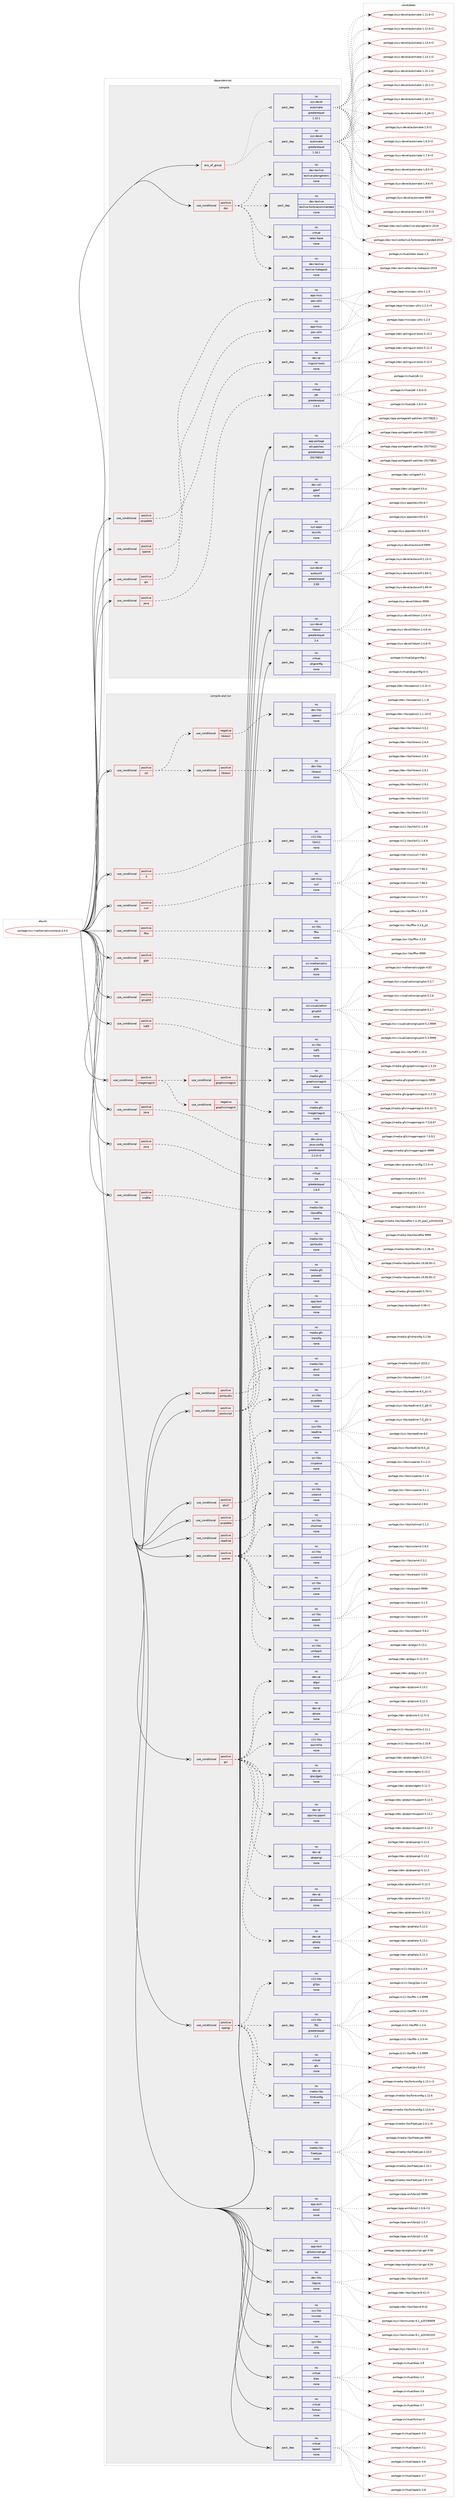 digraph prolog {

# *************
# Graph options
# *************

newrank=true;
concentrate=true;
compound=true;
graph [rankdir=LR,fontname=Helvetica,fontsize=10,ranksep=1.5];#, ranksep=2.5, nodesep=0.2];
edge  [arrowhead=vee];
node  [fontname=Helvetica,fontsize=10];

# **********
# The ebuild
# **********

subgraph cluster_leftcol {
color=gray;
rank=same;
label=<<i>ebuild</i>>;
id [label="portage://sci-mathematics/octave-4.4.0", color=red, width=4, href="../sci-mathematics/octave-4.4.0.svg"];
}

# ****************
# The dependencies
# ****************

subgraph cluster_midcol {
color=gray;
label=<<i>dependencies</i>>;
subgraph cluster_compile {
fillcolor="#eeeeee";
style=filled;
label=<<i>compile</i>>;
subgraph any6510 {
dependency394735 [label=<<TABLE BORDER="0" CELLBORDER="1" CELLSPACING="0" CELLPADDING="4"><TR><TD CELLPADDING="10">any_of_group</TD></TR></TABLE>>, shape=none, color=red];subgraph pack290322 {
dependency394736 [label=<<TABLE BORDER="0" CELLBORDER="1" CELLSPACING="0" CELLPADDING="4" WIDTH="220"><TR><TD ROWSPAN="6" CELLPADDING="30">pack_dep</TD></TR><TR><TD WIDTH="110">no</TD></TR><TR><TD>sys-devel</TD></TR><TR><TD>automake</TD></TR><TR><TD>greaterequal</TD></TR><TR><TD>1.16.1</TD></TR></TABLE>>, shape=none, color=blue];
}
dependency394735:e -> dependency394736:w [weight=20,style="dotted",arrowhead="oinv"];
subgraph pack290323 {
dependency394737 [label=<<TABLE BORDER="0" CELLBORDER="1" CELLSPACING="0" CELLPADDING="4" WIDTH="220"><TR><TD ROWSPAN="6" CELLPADDING="30">pack_dep</TD></TR><TR><TD WIDTH="110">no</TD></TR><TR><TD>sys-devel</TD></TR><TR><TD>automake</TD></TR><TR><TD>greaterequal</TD></TR><TR><TD>1.15.1</TD></TR></TABLE>>, shape=none, color=blue];
}
dependency394735:e -> dependency394737:w [weight=20,style="dotted",arrowhead="oinv"];
}
id:e -> dependency394735:w [weight=20,style="solid",arrowhead="vee"];
subgraph cond97696 {
dependency394738 [label=<<TABLE BORDER="0" CELLBORDER="1" CELLSPACING="0" CELLPADDING="4"><TR><TD ROWSPAN="3" CELLPADDING="10">use_conditional</TD></TR><TR><TD>positive</TD></TR><TR><TD>doc</TD></TR></TABLE>>, shape=none, color=red];
subgraph pack290324 {
dependency394739 [label=<<TABLE BORDER="0" CELLBORDER="1" CELLSPACING="0" CELLPADDING="4" WIDTH="220"><TR><TD ROWSPAN="6" CELLPADDING="30">pack_dep</TD></TR><TR><TD WIDTH="110">no</TD></TR><TR><TD>dev-texlive</TD></TR><TR><TD>texlive-fontsrecommended</TD></TR><TR><TD>none</TD></TR><TR><TD></TD></TR></TABLE>>, shape=none, color=blue];
}
dependency394738:e -> dependency394739:w [weight=20,style="dashed",arrowhead="vee"];
subgraph pack290325 {
dependency394740 [label=<<TABLE BORDER="0" CELLBORDER="1" CELLSPACING="0" CELLPADDING="4" WIDTH="220"><TR><TD ROWSPAN="6" CELLPADDING="30">pack_dep</TD></TR><TR><TD WIDTH="110">no</TD></TR><TR><TD>dev-texlive</TD></TR><TR><TD>texlive-plaingeneric</TD></TR><TR><TD>none</TD></TR><TR><TD></TD></TR></TABLE>>, shape=none, color=blue];
}
dependency394738:e -> dependency394740:w [weight=20,style="dashed",arrowhead="vee"];
subgraph pack290326 {
dependency394741 [label=<<TABLE BORDER="0" CELLBORDER="1" CELLSPACING="0" CELLPADDING="4" WIDTH="220"><TR><TD ROWSPAN="6" CELLPADDING="30">pack_dep</TD></TR><TR><TD WIDTH="110">no</TD></TR><TR><TD>dev-texlive</TD></TR><TR><TD>texlive-metapost</TD></TR><TR><TD>none</TD></TR><TR><TD></TD></TR></TABLE>>, shape=none, color=blue];
}
dependency394738:e -> dependency394741:w [weight=20,style="dashed",arrowhead="vee"];
subgraph pack290327 {
dependency394742 [label=<<TABLE BORDER="0" CELLBORDER="1" CELLSPACING="0" CELLPADDING="4" WIDTH="220"><TR><TD ROWSPAN="6" CELLPADDING="30">pack_dep</TD></TR><TR><TD WIDTH="110">no</TD></TR><TR><TD>virtual</TD></TR><TR><TD>latex-base</TD></TR><TR><TD>none</TD></TR><TR><TD></TD></TR></TABLE>>, shape=none, color=blue];
}
dependency394738:e -> dependency394742:w [weight=20,style="dashed",arrowhead="vee"];
}
id:e -> dependency394738:w [weight=20,style="solid",arrowhead="vee"];
subgraph cond97697 {
dependency394743 [label=<<TABLE BORDER="0" CELLBORDER="1" CELLSPACING="0" CELLPADDING="4"><TR><TD ROWSPAN="3" CELLPADDING="10">use_conditional</TD></TR><TR><TD>positive</TD></TR><TR><TD>gui</TD></TR></TABLE>>, shape=none, color=red];
subgraph pack290328 {
dependency394744 [label=<<TABLE BORDER="0" CELLBORDER="1" CELLSPACING="0" CELLPADDING="4" WIDTH="220"><TR><TD ROWSPAN="6" CELLPADDING="30">pack_dep</TD></TR><TR><TD WIDTH="110">no</TD></TR><TR><TD>dev-qt</TD></TR><TR><TD>linguist-tools</TD></TR><TR><TD>none</TD></TR><TR><TD></TD></TR></TABLE>>, shape=none, color=blue];
}
dependency394743:e -> dependency394744:w [weight=20,style="dashed",arrowhead="vee"];
}
id:e -> dependency394743:w [weight=20,style="solid",arrowhead="vee"];
subgraph cond97698 {
dependency394745 [label=<<TABLE BORDER="0" CELLBORDER="1" CELLSPACING="0" CELLPADDING="4"><TR><TD ROWSPAN="3" CELLPADDING="10">use_conditional</TD></TR><TR><TD>positive</TD></TR><TR><TD>java</TD></TR></TABLE>>, shape=none, color=red];
subgraph pack290329 {
dependency394746 [label=<<TABLE BORDER="0" CELLBORDER="1" CELLSPACING="0" CELLPADDING="4" WIDTH="220"><TR><TD ROWSPAN="6" CELLPADDING="30">pack_dep</TD></TR><TR><TD WIDTH="110">no</TD></TR><TR><TD>virtual</TD></TR><TR><TD>jdk</TD></TR><TR><TD>greaterequal</TD></TR><TR><TD>1.6.0</TD></TR></TABLE>>, shape=none, color=blue];
}
dependency394745:e -> dependency394746:w [weight=20,style="dashed",arrowhead="vee"];
}
id:e -> dependency394745:w [weight=20,style="solid",arrowhead="vee"];
subgraph cond97699 {
dependency394747 [label=<<TABLE BORDER="0" CELLBORDER="1" CELLSPACING="0" CELLPADDING="4"><TR><TD ROWSPAN="3" CELLPADDING="10">use_conditional</TD></TR><TR><TD>positive</TD></TR><TR><TD>qrupdate</TD></TR></TABLE>>, shape=none, color=red];
subgraph pack290330 {
dependency394748 [label=<<TABLE BORDER="0" CELLBORDER="1" CELLSPACING="0" CELLPADDING="4" WIDTH="220"><TR><TD ROWSPAN="6" CELLPADDING="30">pack_dep</TD></TR><TR><TD WIDTH="110">no</TD></TR><TR><TD>app-misc</TD></TR><TR><TD>pax-utils</TD></TR><TR><TD>none</TD></TR><TR><TD></TD></TR></TABLE>>, shape=none, color=blue];
}
dependency394747:e -> dependency394748:w [weight=20,style="dashed",arrowhead="vee"];
}
id:e -> dependency394747:w [weight=20,style="solid",arrowhead="vee"];
subgraph cond97700 {
dependency394749 [label=<<TABLE BORDER="0" CELLBORDER="1" CELLSPACING="0" CELLPADDING="4"><TR><TD ROWSPAN="3" CELLPADDING="10">use_conditional</TD></TR><TR><TD>positive</TD></TR><TR><TD>sparse</TD></TR></TABLE>>, shape=none, color=red];
subgraph pack290331 {
dependency394750 [label=<<TABLE BORDER="0" CELLBORDER="1" CELLSPACING="0" CELLPADDING="4" WIDTH="220"><TR><TD ROWSPAN="6" CELLPADDING="30">pack_dep</TD></TR><TR><TD WIDTH="110">no</TD></TR><TR><TD>app-misc</TD></TR><TR><TD>pax-utils</TD></TR><TR><TD>none</TD></TR><TR><TD></TD></TR></TABLE>>, shape=none, color=blue];
}
dependency394749:e -> dependency394750:w [weight=20,style="dashed",arrowhead="vee"];
}
id:e -> dependency394749:w [weight=20,style="solid",arrowhead="vee"];
subgraph pack290332 {
dependency394751 [label=<<TABLE BORDER="0" CELLBORDER="1" CELLSPACING="0" CELLPADDING="4" WIDTH="220"><TR><TD ROWSPAN="6" CELLPADDING="30">pack_dep</TD></TR><TR><TD WIDTH="110">no</TD></TR><TR><TD>app-portage</TD></TR><TR><TD>elt-patches</TD></TR><TR><TD>greaterequal</TD></TR><TR><TD>20170815</TD></TR></TABLE>>, shape=none, color=blue];
}
id:e -> dependency394751:w [weight=20,style="solid",arrowhead="vee"];
subgraph pack290333 {
dependency394752 [label=<<TABLE BORDER="0" CELLBORDER="1" CELLSPACING="0" CELLPADDING="4" WIDTH="220"><TR><TD ROWSPAN="6" CELLPADDING="30">pack_dep</TD></TR><TR><TD WIDTH="110">no</TD></TR><TR><TD>dev-util</TD></TR><TR><TD>gperf</TD></TR><TR><TD>none</TD></TR><TR><TD></TD></TR></TABLE>>, shape=none, color=blue];
}
id:e -> dependency394752:w [weight=20,style="solid",arrowhead="vee"];
subgraph pack290334 {
dependency394753 [label=<<TABLE BORDER="0" CELLBORDER="1" CELLSPACING="0" CELLPADDING="4" WIDTH="220"><TR><TD ROWSPAN="6" CELLPADDING="30">pack_dep</TD></TR><TR><TD WIDTH="110">no</TD></TR><TR><TD>sys-apps</TD></TR><TR><TD>texinfo</TD></TR><TR><TD>none</TD></TR><TR><TD></TD></TR></TABLE>>, shape=none, color=blue];
}
id:e -> dependency394753:w [weight=20,style="solid",arrowhead="vee"];
subgraph pack290335 {
dependency394754 [label=<<TABLE BORDER="0" CELLBORDER="1" CELLSPACING="0" CELLPADDING="4" WIDTH="220"><TR><TD ROWSPAN="6" CELLPADDING="30">pack_dep</TD></TR><TR><TD WIDTH="110">no</TD></TR><TR><TD>sys-devel</TD></TR><TR><TD>autoconf</TD></TR><TR><TD>greaterequal</TD></TR><TR><TD>2.69</TD></TR></TABLE>>, shape=none, color=blue];
}
id:e -> dependency394754:w [weight=20,style="solid",arrowhead="vee"];
subgraph pack290336 {
dependency394755 [label=<<TABLE BORDER="0" CELLBORDER="1" CELLSPACING="0" CELLPADDING="4" WIDTH="220"><TR><TD ROWSPAN="6" CELLPADDING="30">pack_dep</TD></TR><TR><TD WIDTH="110">no</TD></TR><TR><TD>sys-devel</TD></TR><TR><TD>libtool</TD></TR><TR><TD>greaterequal</TD></TR><TR><TD>2.4</TD></TR></TABLE>>, shape=none, color=blue];
}
id:e -> dependency394755:w [weight=20,style="solid",arrowhead="vee"];
subgraph pack290337 {
dependency394756 [label=<<TABLE BORDER="0" CELLBORDER="1" CELLSPACING="0" CELLPADDING="4" WIDTH="220"><TR><TD ROWSPAN="6" CELLPADDING="30">pack_dep</TD></TR><TR><TD WIDTH="110">no</TD></TR><TR><TD>virtual</TD></TR><TR><TD>pkgconfig</TD></TR><TR><TD>none</TD></TR><TR><TD></TD></TR></TABLE>>, shape=none, color=blue];
}
id:e -> dependency394756:w [weight=20,style="solid",arrowhead="vee"];
}
subgraph cluster_compileandrun {
fillcolor="#eeeeee";
style=filled;
label=<<i>compile and run</i>>;
subgraph cond97701 {
dependency394757 [label=<<TABLE BORDER="0" CELLBORDER="1" CELLSPACING="0" CELLPADDING="4"><TR><TD ROWSPAN="3" CELLPADDING="10">use_conditional</TD></TR><TR><TD>positive</TD></TR><TR><TD>X</TD></TR></TABLE>>, shape=none, color=red];
subgraph pack290338 {
dependency394758 [label=<<TABLE BORDER="0" CELLBORDER="1" CELLSPACING="0" CELLPADDING="4" WIDTH="220"><TR><TD ROWSPAN="6" CELLPADDING="30">pack_dep</TD></TR><TR><TD WIDTH="110">no</TD></TR><TR><TD>x11-libs</TD></TR><TR><TD>libX11</TD></TR><TR><TD>none</TD></TR><TR><TD></TD></TR></TABLE>>, shape=none, color=blue];
}
dependency394757:e -> dependency394758:w [weight=20,style="dashed",arrowhead="vee"];
}
id:e -> dependency394757:w [weight=20,style="solid",arrowhead="odotvee"];
subgraph cond97702 {
dependency394759 [label=<<TABLE BORDER="0" CELLBORDER="1" CELLSPACING="0" CELLPADDING="4"><TR><TD ROWSPAN="3" CELLPADDING="10">use_conditional</TD></TR><TR><TD>positive</TD></TR><TR><TD>curl</TD></TR></TABLE>>, shape=none, color=red];
subgraph pack290339 {
dependency394760 [label=<<TABLE BORDER="0" CELLBORDER="1" CELLSPACING="0" CELLPADDING="4" WIDTH="220"><TR><TD ROWSPAN="6" CELLPADDING="30">pack_dep</TD></TR><TR><TD WIDTH="110">no</TD></TR><TR><TD>net-misc</TD></TR><TR><TD>curl</TD></TR><TR><TD>none</TD></TR><TR><TD></TD></TR></TABLE>>, shape=none, color=blue];
}
dependency394759:e -> dependency394760:w [weight=20,style="dashed",arrowhead="vee"];
}
id:e -> dependency394759:w [weight=20,style="solid",arrowhead="odotvee"];
subgraph cond97703 {
dependency394761 [label=<<TABLE BORDER="0" CELLBORDER="1" CELLSPACING="0" CELLPADDING="4"><TR><TD ROWSPAN="3" CELLPADDING="10">use_conditional</TD></TR><TR><TD>positive</TD></TR><TR><TD>fftw</TD></TR></TABLE>>, shape=none, color=red];
subgraph pack290340 {
dependency394762 [label=<<TABLE BORDER="0" CELLBORDER="1" CELLSPACING="0" CELLPADDING="4" WIDTH="220"><TR><TD ROWSPAN="6" CELLPADDING="30">pack_dep</TD></TR><TR><TD WIDTH="110">no</TD></TR><TR><TD>sci-libs</TD></TR><TR><TD>fftw</TD></TR><TR><TD>none</TD></TR><TR><TD></TD></TR></TABLE>>, shape=none, color=blue];
}
dependency394761:e -> dependency394762:w [weight=20,style="dashed",arrowhead="vee"];
}
id:e -> dependency394761:w [weight=20,style="solid",arrowhead="odotvee"];
subgraph cond97704 {
dependency394763 [label=<<TABLE BORDER="0" CELLBORDER="1" CELLSPACING="0" CELLPADDING="4"><TR><TD ROWSPAN="3" CELLPADDING="10">use_conditional</TD></TR><TR><TD>positive</TD></TR><TR><TD>glpk</TD></TR></TABLE>>, shape=none, color=red];
subgraph pack290341 {
dependency394764 [label=<<TABLE BORDER="0" CELLBORDER="1" CELLSPACING="0" CELLPADDING="4" WIDTH="220"><TR><TD ROWSPAN="6" CELLPADDING="30">pack_dep</TD></TR><TR><TD WIDTH="110">no</TD></TR><TR><TD>sci-mathematics</TD></TR><TR><TD>glpk</TD></TR><TR><TD>none</TD></TR><TR><TD></TD></TR></TABLE>>, shape=none, color=blue];
}
dependency394763:e -> dependency394764:w [weight=20,style="dashed",arrowhead="vee"];
}
id:e -> dependency394763:w [weight=20,style="solid",arrowhead="odotvee"];
subgraph cond97705 {
dependency394765 [label=<<TABLE BORDER="0" CELLBORDER="1" CELLSPACING="0" CELLPADDING="4"><TR><TD ROWSPAN="3" CELLPADDING="10">use_conditional</TD></TR><TR><TD>positive</TD></TR><TR><TD>gnuplot</TD></TR></TABLE>>, shape=none, color=red];
subgraph pack290342 {
dependency394766 [label=<<TABLE BORDER="0" CELLBORDER="1" CELLSPACING="0" CELLPADDING="4" WIDTH="220"><TR><TD ROWSPAN="6" CELLPADDING="30">pack_dep</TD></TR><TR><TD WIDTH="110">no</TD></TR><TR><TD>sci-visualization</TD></TR><TR><TD>gnuplot</TD></TR><TR><TD>none</TD></TR><TR><TD></TD></TR></TABLE>>, shape=none, color=blue];
}
dependency394765:e -> dependency394766:w [weight=20,style="dashed",arrowhead="vee"];
}
id:e -> dependency394765:w [weight=20,style="solid",arrowhead="odotvee"];
subgraph cond97706 {
dependency394767 [label=<<TABLE BORDER="0" CELLBORDER="1" CELLSPACING="0" CELLPADDING="4"><TR><TD ROWSPAN="3" CELLPADDING="10">use_conditional</TD></TR><TR><TD>positive</TD></TR><TR><TD>gui</TD></TR></TABLE>>, shape=none, color=red];
subgraph pack290343 {
dependency394768 [label=<<TABLE BORDER="0" CELLBORDER="1" CELLSPACING="0" CELLPADDING="4" WIDTH="220"><TR><TD ROWSPAN="6" CELLPADDING="30">pack_dep</TD></TR><TR><TD WIDTH="110">no</TD></TR><TR><TD>dev-qt</TD></TR><TR><TD>qtcore</TD></TR><TR><TD>none</TD></TR><TR><TD></TD></TR></TABLE>>, shape=none, color=blue];
}
dependency394767:e -> dependency394768:w [weight=20,style="dashed",arrowhead="vee"];
subgraph pack290344 {
dependency394769 [label=<<TABLE BORDER="0" CELLBORDER="1" CELLSPACING="0" CELLPADDING="4" WIDTH="220"><TR><TD ROWSPAN="6" CELLPADDING="30">pack_dep</TD></TR><TR><TD WIDTH="110">no</TD></TR><TR><TD>dev-qt</TD></TR><TR><TD>qtgui</TD></TR><TR><TD>none</TD></TR><TR><TD></TD></TR></TABLE>>, shape=none, color=blue];
}
dependency394767:e -> dependency394769:w [weight=20,style="dashed",arrowhead="vee"];
subgraph pack290345 {
dependency394770 [label=<<TABLE BORDER="0" CELLBORDER="1" CELLSPACING="0" CELLPADDING="4" WIDTH="220"><TR><TD ROWSPAN="6" CELLPADDING="30">pack_dep</TD></TR><TR><TD WIDTH="110">no</TD></TR><TR><TD>dev-qt</TD></TR><TR><TD>qthelp</TD></TR><TR><TD>none</TD></TR><TR><TD></TD></TR></TABLE>>, shape=none, color=blue];
}
dependency394767:e -> dependency394770:w [weight=20,style="dashed",arrowhead="vee"];
subgraph pack290346 {
dependency394771 [label=<<TABLE BORDER="0" CELLBORDER="1" CELLSPACING="0" CELLPADDING="4" WIDTH="220"><TR><TD ROWSPAN="6" CELLPADDING="30">pack_dep</TD></TR><TR><TD WIDTH="110">no</TD></TR><TR><TD>dev-qt</TD></TR><TR><TD>qtnetwork</TD></TR><TR><TD>none</TD></TR><TR><TD></TD></TR></TABLE>>, shape=none, color=blue];
}
dependency394767:e -> dependency394771:w [weight=20,style="dashed",arrowhead="vee"];
subgraph pack290347 {
dependency394772 [label=<<TABLE BORDER="0" CELLBORDER="1" CELLSPACING="0" CELLPADDING="4" WIDTH="220"><TR><TD ROWSPAN="6" CELLPADDING="30">pack_dep</TD></TR><TR><TD WIDTH="110">no</TD></TR><TR><TD>dev-qt</TD></TR><TR><TD>qtopengl</TD></TR><TR><TD>none</TD></TR><TR><TD></TD></TR></TABLE>>, shape=none, color=blue];
}
dependency394767:e -> dependency394772:w [weight=20,style="dashed",arrowhead="vee"];
subgraph pack290348 {
dependency394773 [label=<<TABLE BORDER="0" CELLBORDER="1" CELLSPACING="0" CELLPADDING="4" WIDTH="220"><TR><TD ROWSPAN="6" CELLPADDING="30">pack_dep</TD></TR><TR><TD WIDTH="110">no</TD></TR><TR><TD>dev-qt</TD></TR><TR><TD>qtprintsupport</TD></TR><TR><TD>none</TD></TR><TR><TD></TD></TR></TABLE>>, shape=none, color=blue];
}
dependency394767:e -> dependency394773:w [weight=20,style="dashed",arrowhead="vee"];
subgraph pack290349 {
dependency394774 [label=<<TABLE BORDER="0" CELLBORDER="1" CELLSPACING="0" CELLPADDING="4" WIDTH="220"><TR><TD ROWSPAN="6" CELLPADDING="30">pack_dep</TD></TR><TR><TD WIDTH="110">no</TD></TR><TR><TD>dev-qt</TD></TR><TR><TD>qtwidgets</TD></TR><TR><TD>none</TD></TR><TR><TD></TD></TR></TABLE>>, shape=none, color=blue];
}
dependency394767:e -> dependency394774:w [weight=20,style="dashed",arrowhead="vee"];
subgraph pack290350 {
dependency394775 [label=<<TABLE BORDER="0" CELLBORDER="1" CELLSPACING="0" CELLPADDING="4" WIDTH="220"><TR><TD ROWSPAN="6" CELLPADDING="30">pack_dep</TD></TR><TR><TD WIDTH="110">no</TD></TR><TR><TD>x11-libs</TD></TR><TR><TD>qscintilla</TD></TR><TR><TD>none</TD></TR><TR><TD></TD></TR></TABLE>>, shape=none, color=blue];
}
dependency394767:e -> dependency394775:w [weight=20,style="dashed",arrowhead="vee"];
}
id:e -> dependency394767:w [weight=20,style="solid",arrowhead="odotvee"];
subgraph cond97707 {
dependency394776 [label=<<TABLE BORDER="0" CELLBORDER="1" CELLSPACING="0" CELLPADDING="4"><TR><TD ROWSPAN="3" CELLPADDING="10">use_conditional</TD></TR><TR><TD>positive</TD></TR><TR><TD>hdf5</TD></TR></TABLE>>, shape=none, color=red];
subgraph pack290351 {
dependency394777 [label=<<TABLE BORDER="0" CELLBORDER="1" CELLSPACING="0" CELLPADDING="4" WIDTH="220"><TR><TD ROWSPAN="6" CELLPADDING="30">pack_dep</TD></TR><TR><TD WIDTH="110">no</TD></TR><TR><TD>sci-libs</TD></TR><TR><TD>hdf5</TD></TR><TR><TD>none</TD></TR><TR><TD></TD></TR></TABLE>>, shape=none, color=blue];
}
dependency394776:e -> dependency394777:w [weight=20,style="dashed",arrowhead="vee"];
}
id:e -> dependency394776:w [weight=20,style="solid",arrowhead="odotvee"];
subgraph cond97708 {
dependency394778 [label=<<TABLE BORDER="0" CELLBORDER="1" CELLSPACING="0" CELLPADDING="4"><TR><TD ROWSPAN="3" CELLPADDING="10">use_conditional</TD></TR><TR><TD>positive</TD></TR><TR><TD>imagemagick</TD></TR></TABLE>>, shape=none, color=red];
subgraph cond97709 {
dependency394779 [label=<<TABLE BORDER="0" CELLBORDER="1" CELLSPACING="0" CELLPADDING="4"><TR><TD ROWSPAN="3" CELLPADDING="10">use_conditional</TD></TR><TR><TD>negative</TD></TR><TR><TD>graphicsmagick</TD></TR></TABLE>>, shape=none, color=red];
subgraph pack290352 {
dependency394780 [label=<<TABLE BORDER="0" CELLBORDER="1" CELLSPACING="0" CELLPADDING="4" WIDTH="220"><TR><TD ROWSPAN="6" CELLPADDING="30">pack_dep</TD></TR><TR><TD WIDTH="110">no</TD></TR><TR><TD>media-gfx</TD></TR><TR><TD>imagemagick</TD></TR><TR><TD>none</TD></TR><TR><TD></TD></TR></TABLE>>, shape=none, color=blue];
}
dependency394779:e -> dependency394780:w [weight=20,style="dashed",arrowhead="vee"];
}
dependency394778:e -> dependency394779:w [weight=20,style="dashed",arrowhead="vee"];
subgraph cond97710 {
dependency394781 [label=<<TABLE BORDER="0" CELLBORDER="1" CELLSPACING="0" CELLPADDING="4"><TR><TD ROWSPAN="3" CELLPADDING="10">use_conditional</TD></TR><TR><TD>positive</TD></TR><TR><TD>graphicsmagick</TD></TR></TABLE>>, shape=none, color=red];
subgraph pack290353 {
dependency394782 [label=<<TABLE BORDER="0" CELLBORDER="1" CELLSPACING="0" CELLPADDING="4" WIDTH="220"><TR><TD ROWSPAN="6" CELLPADDING="30">pack_dep</TD></TR><TR><TD WIDTH="110">no</TD></TR><TR><TD>media-gfx</TD></TR><TR><TD>graphicsmagick</TD></TR><TR><TD>none</TD></TR><TR><TD></TD></TR></TABLE>>, shape=none, color=blue];
}
dependency394781:e -> dependency394782:w [weight=20,style="dashed",arrowhead="vee"];
}
dependency394778:e -> dependency394781:w [weight=20,style="dashed",arrowhead="vee"];
}
id:e -> dependency394778:w [weight=20,style="solid",arrowhead="odotvee"];
subgraph cond97711 {
dependency394783 [label=<<TABLE BORDER="0" CELLBORDER="1" CELLSPACING="0" CELLPADDING="4"><TR><TD ROWSPAN="3" CELLPADDING="10">use_conditional</TD></TR><TR><TD>positive</TD></TR><TR><TD>java</TD></TR></TABLE>>, shape=none, color=red];
subgraph pack290354 {
dependency394784 [label=<<TABLE BORDER="0" CELLBORDER="1" CELLSPACING="0" CELLPADDING="4" WIDTH="220"><TR><TD ROWSPAN="6" CELLPADDING="30">pack_dep</TD></TR><TR><TD WIDTH="110">no</TD></TR><TR><TD>dev-java</TD></TR><TR><TD>java-config</TD></TR><TR><TD>greaterequal</TD></TR><TR><TD>2.2.0-r3</TD></TR></TABLE>>, shape=none, color=blue];
}
dependency394783:e -> dependency394784:w [weight=20,style="dashed",arrowhead="vee"];
}
id:e -> dependency394783:w [weight=20,style="solid",arrowhead="odotvee"];
subgraph cond97712 {
dependency394785 [label=<<TABLE BORDER="0" CELLBORDER="1" CELLSPACING="0" CELLPADDING="4"><TR><TD ROWSPAN="3" CELLPADDING="10">use_conditional</TD></TR><TR><TD>positive</TD></TR><TR><TD>java</TD></TR></TABLE>>, shape=none, color=red];
subgraph pack290355 {
dependency394786 [label=<<TABLE BORDER="0" CELLBORDER="1" CELLSPACING="0" CELLPADDING="4" WIDTH="220"><TR><TD ROWSPAN="6" CELLPADDING="30">pack_dep</TD></TR><TR><TD WIDTH="110">no</TD></TR><TR><TD>virtual</TD></TR><TR><TD>jre</TD></TR><TR><TD>greaterequal</TD></TR><TR><TD>1.6.0</TD></TR></TABLE>>, shape=none, color=blue];
}
dependency394785:e -> dependency394786:w [weight=20,style="dashed",arrowhead="vee"];
}
id:e -> dependency394785:w [weight=20,style="solid",arrowhead="odotvee"];
subgraph cond97713 {
dependency394787 [label=<<TABLE BORDER="0" CELLBORDER="1" CELLSPACING="0" CELLPADDING="4"><TR><TD ROWSPAN="3" CELLPADDING="10">use_conditional</TD></TR><TR><TD>positive</TD></TR><TR><TD>opengl</TD></TR></TABLE>>, shape=none, color=red];
subgraph pack290356 {
dependency394788 [label=<<TABLE BORDER="0" CELLBORDER="1" CELLSPACING="0" CELLPADDING="4" WIDTH="220"><TR><TD ROWSPAN="6" CELLPADDING="30">pack_dep</TD></TR><TR><TD WIDTH="110">no</TD></TR><TR><TD>media-libs</TD></TR><TR><TD>freetype</TD></TR><TR><TD>none</TD></TR><TR><TD></TD></TR></TABLE>>, shape=none, color=blue];
}
dependency394787:e -> dependency394788:w [weight=20,style="dashed",arrowhead="vee"];
subgraph pack290357 {
dependency394789 [label=<<TABLE BORDER="0" CELLBORDER="1" CELLSPACING="0" CELLPADDING="4" WIDTH="220"><TR><TD ROWSPAN="6" CELLPADDING="30">pack_dep</TD></TR><TR><TD WIDTH="110">no</TD></TR><TR><TD>media-libs</TD></TR><TR><TD>fontconfig</TD></TR><TR><TD>none</TD></TR><TR><TD></TD></TR></TABLE>>, shape=none, color=blue];
}
dependency394787:e -> dependency394789:w [weight=20,style="dashed",arrowhead="vee"];
subgraph pack290358 {
dependency394790 [label=<<TABLE BORDER="0" CELLBORDER="1" CELLSPACING="0" CELLPADDING="4" WIDTH="220"><TR><TD ROWSPAN="6" CELLPADDING="30">pack_dep</TD></TR><TR><TD WIDTH="110">no</TD></TR><TR><TD>virtual</TD></TR><TR><TD>glu</TD></TR><TR><TD>none</TD></TR><TR><TD></TD></TR></TABLE>>, shape=none, color=blue];
}
dependency394787:e -> dependency394790:w [weight=20,style="dashed",arrowhead="vee"];
subgraph pack290359 {
dependency394791 [label=<<TABLE BORDER="0" CELLBORDER="1" CELLSPACING="0" CELLPADDING="4" WIDTH="220"><TR><TD ROWSPAN="6" CELLPADDING="30">pack_dep</TD></TR><TR><TD WIDTH="110">no</TD></TR><TR><TD>x11-libs</TD></TR><TR><TD>fltk</TD></TR><TR><TD>greaterequal</TD></TR><TR><TD>1.3</TD></TR></TABLE>>, shape=none, color=blue];
}
dependency394787:e -> dependency394791:w [weight=20,style="dashed",arrowhead="vee"];
subgraph pack290360 {
dependency394792 [label=<<TABLE BORDER="0" CELLBORDER="1" CELLSPACING="0" CELLPADDING="4" WIDTH="220"><TR><TD ROWSPAN="6" CELLPADDING="30">pack_dep</TD></TR><TR><TD WIDTH="110">no</TD></TR><TR><TD>x11-libs</TD></TR><TR><TD>gl2ps</TD></TR><TR><TD>none</TD></TR><TR><TD></TD></TR></TABLE>>, shape=none, color=blue];
}
dependency394787:e -> dependency394792:w [weight=20,style="dashed",arrowhead="vee"];
}
id:e -> dependency394787:w [weight=20,style="solid",arrowhead="odotvee"];
subgraph cond97714 {
dependency394793 [label=<<TABLE BORDER="0" CELLBORDER="1" CELLSPACING="0" CELLPADDING="4"><TR><TD ROWSPAN="3" CELLPADDING="10">use_conditional</TD></TR><TR><TD>positive</TD></TR><TR><TD>portaudio</TD></TR></TABLE>>, shape=none, color=red];
subgraph pack290361 {
dependency394794 [label=<<TABLE BORDER="0" CELLBORDER="1" CELLSPACING="0" CELLPADDING="4" WIDTH="220"><TR><TD ROWSPAN="6" CELLPADDING="30">pack_dep</TD></TR><TR><TD WIDTH="110">no</TD></TR><TR><TD>media-libs</TD></TR><TR><TD>portaudio</TD></TR><TR><TD>none</TD></TR><TR><TD></TD></TR></TABLE>>, shape=none, color=blue];
}
dependency394793:e -> dependency394794:w [weight=20,style="dashed",arrowhead="vee"];
}
id:e -> dependency394793:w [weight=20,style="solid",arrowhead="odotvee"];
subgraph cond97715 {
dependency394795 [label=<<TABLE BORDER="0" CELLBORDER="1" CELLSPACING="0" CELLPADDING="4"><TR><TD ROWSPAN="3" CELLPADDING="10">use_conditional</TD></TR><TR><TD>positive</TD></TR><TR><TD>postscript</TD></TR></TABLE>>, shape=none, color=red];
subgraph pack290362 {
dependency394796 [label=<<TABLE BORDER="0" CELLBORDER="1" CELLSPACING="0" CELLPADDING="4" WIDTH="220"><TR><TD ROWSPAN="6" CELLPADDING="30">pack_dep</TD></TR><TR><TD WIDTH="110">no</TD></TR><TR><TD>app-text</TD></TR><TR><TD>epstool</TD></TR><TR><TD>none</TD></TR><TR><TD></TD></TR></TABLE>>, shape=none, color=blue];
}
dependency394795:e -> dependency394796:w [weight=20,style="dashed",arrowhead="vee"];
subgraph pack290363 {
dependency394797 [label=<<TABLE BORDER="0" CELLBORDER="1" CELLSPACING="0" CELLPADDING="4" WIDTH="220"><TR><TD ROWSPAN="6" CELLPADDING="30">pack_dep</TD></TR><TR><TD WIDTH="110">no</TD></TR><TR><TD>media-gfx</TD></TR><TR><TD>pstoedit</TD></TR><TR><TD>none</TD></TR><TR><TD></TD></TR></TABLE>>, shape=none, color=blue];
}
dependency394795:e -> dependency394797:w [weight=20,style="dashed",arrowhead="vee"];
subgraph pack290364 {
dependency394798 [label=<<TABLE BORDER="0" CELLBORDER="1" CELLSPACING="0" CELLPADDING="4" WIDTH="220"><TR><TD ROWSPAN="6" CELLPADDING="30">pack_dep</TD></TR><TR><TD WIDTH="110">no</TD></TR><TR><TD>media-gfx</TD></TR><TR><TD>transfig</TD></TR><TR><TD>none</TD></TR><TR><TD></TD></TR></TABLE>>, shape=none, color=blue];
}
dependency394795:e -> dependency394798:w [weight=20,style="dashed",arrowhead="vee"];
}
id:e -> dependency394795:w [weight=20,style="solid",arrowhead="odotvee"];
subgraph cond97716 {
dependency394799 [label=<<TABLE BORDER="0" CELLBORDER="1" CELLSPACING="0" CELLPADDING="4"><TR><TD ROWSPAN="3" CELLPADDING="10">use_conditional</TD></TR><TR><TD>positive</TD></TR><TR><TD>qhull</TD></TR></TABLE>>, shape=none, color=red];
subgraph pack290365 {
dependency394800 [label=<<TABLE BORDER="0" CELLBORDER="1" CELLSPACING="0" CELLPADDING="4" WIDTH="220"><TR><TD ROWSPAN="6" CELLPADDING="30">pack_dep</TD></TR><TR><TD WIDTH="110">no</TD></TR><TR><TD>media-libs</TD></TR><TR><TD>qhull</TD></TR><TR><TD>none</TD></TR><TR><TD></TD></TR></TABLE>>, shape=none, color=blue];
}
dependency394799:e -> dependency394800:w [weight=20,style="dashed",arrowhead="vee"];
}
id:e -> dependency394799:w [weight=20,style="solid",arrowhead="odotvee"];
subgraph cond97717 {
dependency394801 [label=<<TABLE BORDER="0" CELLBORDER="1" CELLSPACING="0" CELLPADDING="4"><TR><TD ROWSPAN="3" CELLPADDING="10">use_conditional</TD></TR><TR><TD>positive</TD></TR><TR><TD>qrupdate</TD></TR></TABLE>>, shape=none, color=red];
subgraph pack290366 {
dependency394802 [label=<<TABLE BORDER="0" CELLBORDER="1" CELLSPACING="0" CELLPADDING="4" WIDTH="220"><TR><TD ROWSPAN="6" CELLPADDING="30">pack_dep</TD></TR><TR><TD WIDTH="110">no</TD></TR><TR><TD>sci-libs</TD></TR><TR><TD>qrupdate</TD></TR><TR><TD>none</TD></TR><TR><TD></TD></TR></TABLE>>, shape=none, color=blue];
}
dependency394801:e -> dependency394802:w [weight=20,style="dashed",arrowhead="vee"];
}
id:e -> dependency394801:w [weight=20,style="solid",arrowhead="odotvee"];
subgraph cond97718 {
dependency394803 [label=<<TABLE BORDER="0" CELLBORDER="1" CELLSPACING="0" CELLPADDING="4"><TR><TD ROWSPAN="3" CELLPADDING="10">use_conditional</TD></TR><TR><TD>positive</TD></TR><TR><TD>readline</TD></TR></TABLE>>, shape=none, color=red];
subgraph pack290367 {
dependency394804 [label=<<TABLE BORDER="0" CELLBORDER="1" CELLSPACING="0" CELLPADDING="4" WIDTH="220"><TR><TD ROWSPAN="6" CELLPADDING="30">pack_dep</TD></TR><TR><TD WIDTH="110">no</TD></TR><TR><TD>sys-libs</TD></TR><TR><TD>readline</TD></TR><TR><TD>none</TD></TR><TR><TD></TD></TR></TABLE>>, shape=none, color=blue];
}
dependency394803:e -> dependency394804:w [weight=20,style="dashed",arrowhead="vee"];
}
id:e -> dependency394803:w [weight=20,style="solid",arrowhead="odotvee"];
subgraph cond97719 {
dependency394805 [label=<<TABLE BORDER="0" CELLBORDER="1" CELLSPACING="0" CELLPADDING="4"><TR><TD ROWSPAN="3" CELLPADDING="10">use_conditional</TD></TR><TR><TD>positive</TD></TR><TR><TD>sndfile</TD></TR></TABLE>>, shape=none, color=red];
subgraph pack290368 {
dependency394806 [label=<<TABLE BORDER="0" CELLBORDER="1" CELLSPACING="0" CELLPADDING="4" WIDTH="220"><TR><TD ROWSPAN="6" CELLPADDING="30">pack_dep</TD></TR><TR><TD WIDTH="110">no</TD></TR><TR><TD>media-libs</TD></TR><TR><TD>libsndfile</TD></TR><TR><TD>none</TD></TR><TR><TD></TD></TR></TABLE>>, shape=none, color=blue];
}
dependency394805:e -> dependency394806:w [weight=20,style="dashed",arrowhead="vee"];
}
id:e -> dependency394805:w [weight=20,style="solid",arrowhead="odotvee"];
subgraph cond97720 {
dependency394807 [label=<<TABLE BORDER="0" CELLBORDER="1" CELLSPACING="0" CELLPADDING="4"><TR><TD ROWSPAN="3" CELLPADDING="10">use_conditional</TD></TR><TR><TD>positive</TD></TR><TR><TD>sparse</TD></TR></TABLE>>, shape=none, color=red];
subgraph pack290369 {
dependency394808 [label=<<TABLE BORDER="0" CELLBORDER="1" CELLSPACING="0" CELLPADDING="4" WIDTH="220"><TR><TD ROWSPAN="6" CELLPADDING="30">pack_dep</TD></TR><TR><TD WIDTH="110">no</TD></TR><TR><TD>sci-libs</TD></TR><TR><TD>arpack</TD></TR><TR><TD>none</TD></TR><TR><TD></TD></TR></TABLE>>, shape=none, color=blue];
}
dependency394807:e -> dependency394808:w [weight=20,style="dashed",arrowhead="vee"];
subgraph pack290370 {
dependency394809 [label=<<TABLE BORDER="0" CELLBORDER="1" CELLSPACING="0" CELLPADDING="4" WIDTH="220"><TR><TD ROWSPAN="6" CELLPADDING="30">pack_dep</TD></TR><TR><TD WIDTH="110">no</TD></TR><TR><TD>sci-libs</TD></TR><TR><TD>camd</TD></TR><TR><TD>none</TD></TR><TR><TD></TD></TR></TABLE>>, shape=none, color=blue];
}
dependency394807:e -> dependency394809:w [weight=20,style="dashed",arrowhead="vee"];
subgraph pack290371 {
dependency394810 [label=<<TABLE BORDER="0" CELLBORDER="1" CELLSPACING="0" CELLPADDING="4" WIDTH="220"><TR><TD ROWSPAN="6" CELLPADDING="30">pack_dep</TD></TR><TR><TD WIDTH="110">no</TD></TR><TR><TD>sci-libs</TD></TR><TR><TD>ccolamd</TD></TR><TR><TD>none</TD></TR><TR><TD></TD></TR></TABLE>>, shape=none, color=blue];
}
dependency394807:e -> dependency394810:w [weight=20,style="dashed",arrowhead="vee"];
subgraph pack290372 {
dependency394811 [label=<<TABLE BORDER="0" CELLBORDER="1" CELLSPACING="0" CELLPADDING="4" WIDTH="220"><TR><TD ROWSPAN="6" CELLPADDING="30">pack_dep</TD></TR><TR><TD WIDTH="110">no</TD></TR><TR><TD>sci-libs</TD></TR><TR><TD>cholmod</TD></TR><TR><TD>none</TD></TR><TR><TD></TD></TR></TABLE>>, shape=none, color=blue];
}
dependency394807:e -> dependency394811:w [weight=20,style="dashed",arrowhead="vee"];
subgraph pack290373 {
dependency394812 [label=<<TABLE BORDER="0" CELLBORDER="1" CELLSPACING="0" CELLPADDING="4" WIDTH="220"><TR><TD ROWSPAN="6" CELLPADDING="30">pack_dep</TD></TR><TR><TD WIDTH="110">no</TD></TR><TR><TD>sci-libs</TD></TR><TR><TD>colamd</TD></TR><TR><TD>none</TD></TR><TR><TD></TD></TR></TABLE>>, shape=none, color=blue];
}
dependency394807:e -> dependency394812:w [weight=20,style="dashed",arrowhead="vee"];
subgraph pack290374 {
dependency394813 [label=<<TABLE BORDER="0" CELLBORDER="1" CELLSPACING="0" CELLPADDING="4" WIDTH="220"><TR><TD ROWSPAN="6" CELLPADDING="30">pack_dep</TD></TR><TR><TD WIDTH="110">no</TD></TR><TR><TD>sci-libs</TD></TR><TR><TD>cxsparse</TD></TR><TR><TD>none</TD></TR><TR><TD></TD></TR></TABLE>>, shape=none, color=blue];
}
dependency394807:e -> dependency394813:w [weight=20,style="dashed",arrowhead="vee"];
subgraph pack290375 {
dependency394814 [label=<<TABLE BORDER="0" CELLBORDER="1" CELLSPACING="0" CELLPADDING="4" WIDTH="220"><TR><TD ROWSPAN="6" CELLPADDING="30">pack_dep</TD></TR><TR><TD WIDTH="110">no</TD></TR><TR><TD>sci-libs</TD></TR><TR><TD>umfpack</TD></TR><TR><TD>none</TD></TR><TR><TD></TD></TR></TABLE>>, shape=none, color=blue];
}
dependency394807:e -> dependency394814:w [weight=20,style="dashed",arrowhead="vee"];
}
id:e -> dependency394807:w [weight=20,style="solid",arrowhead="odotvee"];
subgraph cond97721 {
dependency394815 [label=<<TABLE BORDER="0" CELLBORDER="1" CELLSPACING="0" CELLPADDING="4"><TR><TD ROWSPAN="3" CELLPADDING="10">use_conditional</TD></TR><TR><TD>positive</TD></TR><TR><TD>ssl</TD></TR></TABLE>>, shape=none, color=red];
subgraph cond97722 {
dependency394816 [label=<<TABLE BORDER="0" CELLBORDER="1" CELLSPACING="0" CELLPADDING="4"><TR><TD ROWSPAN="3" CELLPADDING="10">use_conditional</TD></TR><TR><TD>negative</TD></TR><TR><TD>libressl</TD></TR></TABLE>>, shape=none, color=red];
subgraph pack290376 {
dependency394817 [label=<<TABLE BORDER="0" CELLBORDER="1" CELLSPACING="0" CELLPADDING="4" WIDTH="220"><TR><TD ROWSPAN="6" CELLPADDING="30">pack_dep</TD></TR><TR><TD WIDTH="110">no</TD></TR><TR><TD>dev-libs</TD></TR><TR><TD>openssl</TD></TR><TR><TD>none</TD></TR><TR><TD></TD></TR></TABLE>>, shape=none, color=blue];
}
dependency394816:e -> dependency394817:w [weight=20,style="dashed",arrowhead="vee"];
}
dependency394815:e -> dependency394816:w [weight=20,style="dashed",arrowhead="vee"];
subgraph cond97723 {
dependency394818 [label=<<TABLE BORDER="0" CELLBORDER="1" CELLSPACING="0" CELLPADDING="4"><TR><TD ROWSPAN="3" CELLPADDING="10">use_conditional</TD></TR><TR><TD>positive</TD></TR><TR><TD>libressl</TD></TR></TABLE>>, shape=none, color=red];
subgraph pack290377 {
dependency394819 [label=<<TABLE BORDER="0" CELLBORDER="1" CELLSPACING="0" CELLPADDING="4" WIDTH="220"><TR><TD ROWSPAN="6" CELLPADDING="30">pack_dep</TD></TR><TR><TD WIDTH="110">no</TD></TR><TR><TD>dev-libs</TD></TR><TR><TD>libressl</TD></TR><TR><TD>none</TD></TR><TR><TD></TD></TR></TABLE>>, shape=none, color=blue];
}
dependency394818:e -> dependency394819:w [weight=20,style="dashed",arrowhead="vee"];
}
dependency394815:e -> dependency394818:w [weight=20,style="dashed",arrowhead="vee"];
}
id:e -> dependency394815:w [weight=20,style="solid",arrowhead="odotvee"];
subgraph pack290378 {
dependency394820 [label=<<TABLE BORDER="0" CELLBORDER="1" CELLSPACING="0" CELLPADDING="4" WIDTH="220"><TR><TD ROWSPAN="6" CELLPADDING="30">pack_dep</TD></TR><TR><TD WIDTH="110">no</TD></TR><TR><TD>app-arch</TD></TR><TR><TD>bzip2</TD></TR><TR><TD>none</TD></TR><TR><TD></TD></TR></TABLE>>, shape=none, color=blue];
}
id:e -> dependency394820:w [weight=20,style="solid",arrowhead="odotvee"];
subgraph pack290379 {
dependency394821 [label=<<TABLE BORDER="0" CELLBORDER="1" CELLSPACING="0" CELLPADDING="4" WIDTH="220"><TR><TD ROWSPAN="6" CELLPADDING="30">pack_dep</TD></TR><TR><TD WIDTH="110">no</TD></TR><TR><TD>app-text</TD></TR><TR><TD>ghostscript-gpl</TD></TR><TR><TD>none</TD></TR><TR><TD></TD></TR></TABLE>>, shape=none, color=blue];
}
id:e -> dependency394821:w [weight=20,style="solid",arrowhead="odotvee"];
subgraph pack290380 {
dependency394822 [label=<<TABLE BORDER="0" CELLBORDER="1" CELLSPACING="0" CELLPADDING="4" WIDTH="220"><TR><TD ROWSPAN="6" CELLPADDING="30">pack_dep</TD></TR><TR><TD WIDTH="110">no</TD></TR><TR><TD>dev-libs</TD></TR><TR><TD>libpcre</TD></TR><TR><TD>none</TD></TR><TR><TD></TD></TR></TABLE>>, shape=none, color=blue];
}
id:e -> dependency394822:w [weight=20,style="solid",arrowhead="odotvee"];
subgraph pack290381 {
dependency394823 [label=<<TABLE BORDER="0" CELLBORDER="1" CELLSPACING="0" CELLPADDING="4" WIDTH="220"><TR><TD ROWSPAN="6" CELLPADDING="30">pack_dep</TD></TR><TR><TD WIDTH="110">no</TD></TR><TR><TD>sys-libs</TD></TR><TR><TD>ncurses</TD></TR><TR><TD>none</TD></TR><TR><TD></TD></TR></TABLE>>, shape=none, color=blue];
}
id:e -> dependency394823:w [weight=20,style="solid",arrowhead="odotvee"];
subgraph pack290382 {
dependency394824 [label=<<TABLE BORDER="0" CELLBORDER="1" CELLSPACING="0" CELLPADDING="4" WIDTH="220"><TR><TD ROWSPAN="6" CELLPADDING="30">pack_dep</TD></TR><TR><TD WIDTH="110">no</TD></TR><TR><TD>sys-libs</TD></TR><TR><TD>zlib</TD></TR><TR><TD>none</TD></TR><TR><TD></TD></TR></TABLE>>, shape=none, color=blue];
}
id:e -> dependency394824:w [weight=20,style="solid",arrowhead="odotvee"];
subgraph pack290383 {
dependency394825 [label=<<TABLE BORDER="0" CELLBORDER="1" CELLSPACING="0" CELLPADDING="4" WIDTH="220"><TR><TD ROWSPAN="6" CELLPADDING="30">pack_dep</TD></TR><TR><TD WIDTH="110">no</TD></TR><TR><TD>virtual</TD></TR><TR><TD>blas</TD></TR><TR><TD>none</TD></TR><TR><TD></TD></TR></TABLE>>, shape=none, color=blue];
}
id:e -> dependency394825:w [weight=20,style="solid",arrowhead="odotvee"];
subgraph pack290384 {
dependency394826 [label=<<TABLE BORDER="0" CELLBORDER="1" CELLSPACING="0" CELLPADDING="4" WIDTH="220"><TR><TD ROWSPAN="6" CELLPADDING="30">pack_dep</TD></TR><TR><TD WIDTH="110">no</TD></TR><TR><TD>virtual</TD></TR><TR><TD>fortran</TD></TR><TR><TD>none</TD></TR><TR><TD></TD></TR></TABLE>>, shape=none, color=blue];
}
id:e -> dependency394826:w [weight=20,style="solid",arrowhead="odotvee"];
subgraph pack290385 {
dependency394827 [label=<<TABLE BORDER="0" CELLBORDER="1" CELLSPACING="0" CELLPADDING="4" WIDTH="220"><TR><TD ROWSPAN="6" CELLPADDING="30">pack_dep</TD></TR><TR><TD WIDTH="110">no</TD></TR><TR><TD>virtual</TD></TR><TR><TD>lapack</TD></TR><TR><TD>none</TD></TR><TR><TD></TD></TR></TABLE>>, shape=none, color=blue];
}
id:e -> dependency394827:w [weight=20,style="solid",arrowhead="odotvee"];
}
subgraph cluster_run {
fillcolor="#eeeeee";
style=filled;
label=<<i>run</i>>;
}
}

# **************
# The candidates
# **************

subgraph cluster_choices {
rank=same;
color=gray;
label=<<i>candidates</i>>;

subgraph choice290322 {
color=black;
nodesep=1;
choiceportage11512111545100101118101108479711711611110997107101454946494846514511451 [label="portage://sys-devel/automake-1.10.3-r3", color=red, width=4,href="../sys-devel/automake-1.10.3-r3.svg"];
choiceportage11512111545100101118101108479711711611110997107101454946494946544511451 [label="portage://sys-devel/automake-1.11.6-r3", color=red, width=4,href="../sys-devel/automake-1.11.6-r3.svg"];
choiceportage11512111545100101118101108479711711611110997107101454946495046544511450 [label="portage://sys-devel/automake-1.12.6-r2", color=red, width=4,href="../sys-devel/automake-1.12.6-r2.svg"];
choiceportage11512111545100101118101108479711711611110997107101454946495146524511450 [label="portage://sys-devel/automake-1.13.4-r2", color=red, width=4,href="../sys-devel/automake-1.13.4-r2.svg"];
choiceportage11512111545100101118101108479711711611110997107101454946495246494511450 [label="portage://sys-devel/automake-1.14.1-r2", color=red, width=4,href="../sys-devel/automake-1.14.1-r2.svg"];
choiceportage11512111545100101118101108479711711611110997107101454946495346494511450 [label="portage://sys-devel/automake-1.15.1-r2", color=red, width=4,href="../sys-devel/automake-1.15.1-r2.svg"];
choiceportage11512111545100101118101108479711711611110997107101454946495446494511449 [label="portage://sys-devel/automake-1.16.1-r1", color=red, width=4,href="../sys-devel/automake-1.16.1-r1.svg"];
choiceportage11512111545100101118101108479711711611110997107101454946495446494511450 [label="portage://sys-devel/automake-1.16.1-r2", color=red, width=4,href="../sys-devel/automake-1.16.1-r2.svg"];
choiceportage115121115451001011181011084797117116111109971071014549465295112544511450 [label="portage://sys-devel/automake-1.4_p6-r2", color=red, width=4,href="../sys-devel/automake-1.4_p6-r2.svg"];
choiceportage11512111545100101118101108479711711611110997107101454946534511450 [label="portage://sys-devel/automake-1.5-r2", color=red, width=4,href="../sys-devel/automake-1.5-r2.svg"];
choiceportage115121115451001011181011084797117116111109971071014549465446514511450 [label="portage://sys-devel/automake-1.6.3-r2", color=red, width=4,href="../sys-devel/automake-1.6.3-r2.svg"];
choiceportage115121115451001011181011084797117116111109971071014549465546574511451 [label="portage://sys-devel/automake-1.7.9-r3", color=red, width=4,href="../sys-devel/automake-1.7.9-r3.svg"];
choiceportage115121115451001011181011084797117116111109971071014549465646534511453 [label="portage://sys-devel/automake-1.8.5-r5", color=red, width=4,href="../sys-devel/automake-1.8.5-r5.svg"];
choiceportage115121115451001011181011084797117116111109971071014549465746544511453 [label="portage://sys-devel/automake-1.9.6-r5", color=red, width=4,href="../sys-devel/automake-1.9.6-r5.svg"];
choiceportage115121115451001011181011084797117116111109971071014557575757 [label="portage://sys-devel/automake-9999", color=red, width=4,href="../sys-devel/automake-9999.svg"];
dependency394736:e -> choiceportage11512111545100101118101108479711711611110997107101454946494846514511451:w [style=dotted,weight="100"];
dependency394736:e -> choiceportage11512111545100101118101108479711711611110997107101454946494946544511451:w [style=dotted,weight="100"];
dependency394736:e -> choiceportage11512111545100101118101108479711711611110997107101454946495046544511450:w [style=dotted,weight="100"];
dependency394736:e -> choiceportage11512111545100101118101108479711711611110997107101454946495146524511450:w [style=dotted,weight="100"];
dependency394736:e -> choiceportage11512111545100101118101108479711711611110997107101454946495246494511450:w [style=dotted,weight="100"];
dependency394736:e -> choiceportage11512111545100101118101108479711711611110997107101454946495346494511450:w [style=dotted,weight="100"];
dependency394736:e -> choiceportage11512111545100101118101108479711711611110997107101454946495446494511449:w [style=dotted,weight="100"];
dependency394736:e -> choiceportage11512111545100101118101108479711711611110997107101454946495446494511450:w [style=dotted,weight="100"];
dependency394736:e -> choiceportage115121115451001011181011084797117116111109971071014549465295112544511450:w [style=dotted,weight="100"];
dependency394736:e -> choiceportage11512111545100101118101108479711711611110997107101454946534511450:w [style=dotted,weight="100"];
dependency394736:e -> choiceportage115121115451001011181011084797117116111109971071014549465446514511450:w [style=dotted,weight="100"];
dependency394736:e -> choiceportage115121115451001011181011084797117116111109971071014549465546574511451:w [style=dotted,weight="100"];
dependency394736:e -> choiceportage115121115451001011181011084797117116111109971071014549465646534511453:w [style=dotted,weight="100"];
dependency394736:e -> choiceportage115121115451001011181011084797117116111109971071014549465746544511453:w [style=dotted,weight="100"];
dependency394736:e -> choiceportage115121115451001011181011084797117116111109971071014557575757:w [style=dotted,weight="100"];
}
subgraph choice290323 {
color=black;
nodesep=1;
choiceportage11512111545100101118101108479711711611110997107101454946494846514511451 [label="portage://sys-devel/automake-1.10.3-r3", color=red, width=4,href="../sys-devel/automake-1.10.3-r3.svg"];
choiceportage11512111545100101118101108479711711611110997107101454946494946544511451 [label="portage://sys-devel/automake-1.11.6-r3", color=red, width=4,href="../sys-devel/automake-1.11.6-r3.svg"];
choiceportage11512111545100101118101108479711711611110997107101454946495046544511450 [label="portage://sys-devel/automake-1.12.6-r2", color=red, width=4,href="../sys-devel/automake-1.12.6-r2.svg"];
choiceportage11512111545100101118101108479711711611110997107101454946495146524511450 [label="portage://sys-devel/automake-1.13.4-r2", color=red, width=4,href="../sys-devel/automake-1.13.4-r2.svg"];
choiceportage11512111545100101118101108479711711611110997107101454946495246494511450 [label="portage://sys-devel/automake-1.14.1-r2", color=red, width=4,href="../sys-devel/automake-1.14.1-r2.svg"];
choiceportage11512111545100101118101108479711711611110997107101454946495346494511450 [label="portage://sys-devel/automake-1.15.1-r2", color=red, width=4,href="../sys-devel/automake-1.15.1-r2.svg"];
choiceportage11512111545100101118101108479711711611110997107101454946495446494511449 [label="portage://sys-devel/automake-1.16.1-r1", color=red, width=4,href="../sys-devel/automake-1.16.1-r1.svg"];
choiceportage11512111545100101118101108479711711611110997107101454946495446494511450 [label="portage://sys-devel/automake-1.16.1-r2", color=red, width=4,href="../sys-devel/automake-1.16.1-r2.svg"];
choiceportage115121115451001011181011084797117116111109971071014549465295112544511450 [label="portage://sys-devel/automake-1.4_p6-r2", color=red, width=4,href="../sys-devel/automake-1.4_p6-r2.svg"];
choiceportage11512111545100101118101108479711711611110997107101454946534511450 [label="portage://sys-devel/automake-1.5-r2", color=red, width=4,href="../sys-devel/automake-1.5-r2.svg"];
choiceportage115121115451001011181011084797117116111109971071014549465446514511450 [label="portage://sys-devel/automake-1.6.3-r2", color=red, width=4,href="../sys-devel/automake-1.6.3-r2.svg"];
choiceportage115121115451001011181011084797117116111109971071014549465546574511451 [label="portage://sys-devel/automake-1.7.9-r3", color=red, width=4,href="../sys-devel/automake-1.7.9-r3.svg"];
choiceportage115121115451001011181011084797117116111109971071014549465646534511453 [label="portage://sys-devel/automake-1.8.5-r5", color=red, width=4,href="../sys-devel/automake-1.8.5-r5.svg"];
choiceportage115121115451001011181011084797117116111109971071014549465746544511453 [label="portage://sys-devel/automake-1.9.6-r5", color=red, width=4,href="../sys-devel/automake-1.9.6-r5.svg"];
choiceportage115121115451001011181011084797117116111109971071014557575757 [label="portage://sys-devel/automake-9999", color=red, width=4,href="../sys-devel/automake-9999.svg"];
dependency394737:e -> choiceportage11512111545100101118101108479711711611110997107101454946494846514511451:w [style=dotted,weight="100"];
dependency394737:e -> choiceportage11512111545100101118101108479711711611110997107101454946494946544511451:w [style=dotted,weight="100"];
dependency394737:e -> choiceportage11512111545100101118101108479711711611110997107101454946495046544511450:w [style=dotted,weight="100"];
dependency394737:e -> choiceportage11512111545100101118101108479711711611110997107101454946495146524511450:w [style=dotted,weight="100"];
dependency394737:e -> choiceportage11512111545100101118101108479711711611110997107101454946495246494511450:w [style=dotted,weight="100"];
dependency394737:e -> choiceportage11512111545100101118101108479711711611110997107101454946495346494511450:w [style=dotted,weight="100"];
dependency394737:e -> choiceportage11512111545100101118101108479711711611110997107101454946495446494511449:w [style=dotted,weight="100"];
dependency394737:e -> choiceportage11512111545100101118101108479711711611110997107101454946495446494511450:w [style=dotted,weight="100"];
dependency394737:e -> choiceportage115121115451001011181011084797117116111109971071014549465295112544511450:w [style=dotted,weight="100"];
dependency394737:e -> choiceportage11512111545100101118101108479711711611110997107101454946534511450:w [style=dotted,weight="100"];
dependency394737:e -> choiceportage115121115451001011181011084797117116111109971071014549465446514511450:w [style=dotted,weight="100"];
dependency394737:e -> choiceportage115121115451001011181011084797117116111109971071014549465546574511451:w [style=dotted,weight="100"];
dependency394737:e -> choiceportage115121115451001011181011084797117116111109971071014549465646534511453:w [style=dotted,weight="100"];
dependency394737:e -> choiceportage115121115451001011181011084797117116111109971071014549465746544511453:w [style=dotted,weight="100"];
dependency394737:e -> choiceportage115121115451001011181011084797117116111109971071014557575757:w [style=dotted,weight="100"];
}
subgraph choice290324 {
color=black;
nodesep=1;
choiceportage100101118451161011201081051181014711610112010810511810145102111110116115114101991111091091011101001011004550484957 [label="portage://dev-texlive/texlive-fontsrecommended-2019", color=red, width=4,href="../dev-texlive/texlive-fontsrecommended-2019.svg"];
dependency394739:e -> choiceportage100101118451161011201081051181014711610112010810511810145102111110116115114101991111091091011101001011004550484957:w [style=dotted,weight="100"];
}
subgraph choice290325 {
color=black;
nodesep=1;
choiceportage10010111845116101120108105118101471161011201081051181014511210897105110103101110101114105994550484957 [label="portage://dev-texlive/texlive-plaingeneric-2019", color=red, width=4,href="../dev-texlive/texlive-plaingeneric-2019.svg"];
dependency394740:e -> choiceportage10010111845116101120108105118101471161011201081051181014511210897105110103101110101114105994550484957:w [style=dotted,weight="100"];
}
subgraph choice290326 {
color=black;
nodesep=1;
choiceportage100101118451161011201081051181014711610112010810511810145109101116971121111151164550484957 [label="portage://dev-texlive/texlive-metapost-2019", color=red, width=4,href="../dev-texlive/texlive-metapost-2019.svg"];
dependency394741:e -> choiceportage100101118451161011201081051181014711610112010810511810145109101116971121111151164550484957:w [style=dotted,weight="100"];
}
subgraph choice290327 {
color=black;
nodesep=1;
choiceportage11810511411611797108471089711610112045989711510145494648 [label="portage://virtual/latex-base-1.0", color=red, width=4,href="../virtual/latex-base-1.0.svg"];
dependency394742:e -> choiceportage11810511411611797108471089711610112045989711510145494648:w [style=dotted,weight="100"];
}
subgraph choice290328 {
color=black;
nodesep=1;
choiceportage10010111845113116471081051101031171051151164511611111110811545534649504651 [label="portage://dev-qt/linguist-tools-5.12.3", color=red, width=4,href="../dev-qt/linguist-tools-5.12.3.svg"];
choiceportage10010111845113116471081051101031171051151164511611111110811545534649504653 [label="portage://dev-qt/linguist-tools-5.12.5", color=red, width=4,href="../dev-qt/linguist-tools-5.12.5.svg"];
choiceportage10010111845113116471081051101031171051151164511611111110811545534649514650 [label="portage://dev-qt/linguist-tools-5.13.2", color=red, width=4,href="../dev-qt/linguist-tools-5.13.2.svg"];
dependency394744:e -> choiceportage10010111845113116471081051101031171051151164511611111110811545534649504651:w [style=dotted,weight="100"];
dependency394744:e -> choiceportage10010111845113116471081051101031171051151164511611111110811545534649504653:w [style=dotted,weight="100"];
dependency394744:e -> choiceportage10010111845113116471081051101031171051151164511611111110811545534649514650:w [style=dotted,weight="100"];
}
subgraph choice290329 {
color=black;
nodesep=1;
choiceportage11810511411611797108471061001074549465646484511451 [label="portage://virtual/jdk-1.8.0-r3", color=red, width=4,href="../virtual/jdk-1.8.0-r3.svg"];
choiceportage11810511411611797108471061001074549465646484511452 [label="portage://virtual/jdk-1.8.0-r4", color=red, width=4,href="../virtual/jdk-1.8.0-r4.svg"];
choiceportage1181051141161179710847106100107454949 [label="portage://virtual/jdk-11", color=red, width=4,href="../virtual/jdk-11.svg"];
dependency394746:e -> choiceportage11810511411611797108471061001074549465646484511451:w [style=dotted,weight="100"];
dependency394746:e -> choiceportage11810511411611797108471061001074549465646484511452:w [style=dotted,weight="100"];
dependency394746:e -> choiceportage1181051141161179710847106100107454949:w [style=dotted,weight="100"];
}
subgraph choice290330 {
color=black;
nodesep=1;
choiceportage971121124510910511599471129712045117116105108115454946504651 [label="portage://app-misc/pax-utils-1.2.3", color=red, width=4,href="../app-misc/pax-utils-1.2.3.svg"];
choiceportage9711211245109105115994711297120451171161051081154549465046514511451 [label="portage://app-misc/pax-utils-1.2.3-r3", color=red, width=4,href="../app-misc/pax-utils-1.2.3-r3.svg"];
choiceportage971121124510910511599471129712045117116105108115454946504652 [label="portage://app-misc/pax-utils-1.2.4", color=red, width=4,href="../app-misc/pax-utils-1.2.4.svg"];
dependency394748:e -> choiceportage971121124510910511599471129712045117116105108115454946504651:w [style=dotted,weight="100"];
dependency394748:e -> choiceportage9711211245109105115994711297120451171161051081154549465046514511451:w [style=dotted,weight="100"];
dependency394748:e -> choiceportage971121124510910511599471129712045117116105108115454946504652:w [style=dotted,weight="100"];
}
subgraph choice290331 {
color=black;
nodesep=1;
choiceportage971121124510910511599471129712045117116105108115454946504651 [label="portage://app-misc/pax-utils-1.2.3", color=red, width=4,href="../app-misc/pax-utils-1.2.3.svg"];
choiceportage9711211245109105115994711297120451171161051081154549465046514511451 [label="portage://app-misc/pax-utils-1.2.3-r3", color=red, width=4,href="../app-misc/pax-utils-1.2.3-r3.svg"];
choiceportage971121124510910511599471129712045117116105108115454946504652 [label="portage://app-misc/pax-utils-1.2.4", color=red, width=4,href="../app-misc/pax-utils-1.2.4.svg"];
dependency394750:e -> choiceportage971121124510910511599471129712045117116105108115454946504651:w [style=dotted,weight="100"];
dependency394750:e -> choiceportage9711211245109105115994711297120451171161051081154549465046514511451:w [style=dotted,weight="100"];
dependency394750:e -> choiceportage971121124510910511599471129712045117116105108115454946504652:w [style=dotted,weight="100"];
}
subgraph choice290332 {
color=black;
nodesep=1;
choiceportage97112112451121111141169710310147101108116451129711699104101115455048495548514955 [label="portage://app-portage/elt-patches-20170317", color=red, width=4,href="../app-portage/elt-patches-20170317.svg"];
choiceportage97112112451121111141169710310147101108116451129711699104101115455048495548525050 [label="portage://app-portage/elt-patches-20170422", color=red, width=4,href="../app-portage/elt-patches-20170422.svg"];
choiceportage97112112451121111141169710310147101108116451129711699104101115455048495548564953 [label="portage://app-portage/elt-patches-20170815", color=red, width=4,href="../app-portage/elt-patches-20170815.svg"];
choiceportage971121124511211111411697103101471011081164511297116991041011154550484955485650544649 [label="portage://app-portage/elt-patches-20170826.1", color=red, width=4,href="../app-portage/elt-patches-20170826.1.svg"];
dependency394751:e -> choiceportage97112112451121111141169710310147101108116451129711699104101115455048495548514955:w [style=dotted,weight="100"];
dependency394751:e -> choiceportage97112112451121111141169710310147101108116451129711699104101115455048495548525050:w [style=dotted,weight="100"];
dependency394751:e -> choiceportage97112112451121111141169710310147101108116451129711699104101115455048495548564953:w [style=dotted,weight="100"];
dependency394751:e -> choiceportage971121124511211111411697103101471011081164511297116991041011154550484955485650544649:w [style=dotted,weight="100"];
}
subgraph choice290333 {
color=black;
nodesep=1;
choiceportage1001011184511711610510847103112101114102455146484652 [label="portage://dev-util/gperf-3.0.4", color=red, width=4,href="../dev-util/gperf-3.0.4.svg"];
choiceportage100101118451171161051084710311210111410245514649 [label="portage://dev-util/gperf-3.1", color=red, width=4,href="../dev-util/gperf-3.1.svg"];
dependency394752:e -> choiceportage1001011184511711610510847103112101114102455146484652:w [style=dotted,weight="100"];
dependency394752:e -> choiceportage100101118451171161051084710311210111410245514649:w [style=dotted,weight="100"];
}
subgraph choice290334 {
color=black;
nodesep=1;
choiceportage11512111545971121121154711610112010511010211145544651 [label="portage://sys-apps/texinfo-6.3", color=red, width=4,href="../sys-apps/texinfo-6.3.svg"];
choiceportage115121115459711211211547116101120105110102111455446544511449 [label="portage://sys-apps/texinfo-6.6-r1", color=red, width=4,href="../sys-apps/texinfo-6.6-r1.svg"];
choiceportage11512111545971121121154711610112010511010211145544655 [label="portage://sys-apps/texinfo-6.7", color=red, width=4,href="../sys-apps/texinfo-6.7.svg"];
dependency394753:e -> choiceportage11512111545971121121154711610112010511010211145544651:w [style=dotted,weight="100"];
dependency394753:e -> choiceportage115121115459711211211547116101120105110102111455446544511449:w [style=dotted,weight="100"];
dependency394753:e -> choiceportage11512111545971121121154711610112010511010211145544655:w [style=dotted,weight="100"];
}
subgraph choice290335 {
color=black;
nodesep=1;
choiceportage1151211154510010111810110847971171161119911111010245504649514511449 [label="portage://sys-devel/autoconf-2.13-r1", color=red, width=4,href="../sys-devel/autoconf-2.13-r1.svg"];
choiceportage1151211154510010111810110847971171161119911111010245504654524511449 [label="portage://sys-devel/autoconf-2.64-r1", color=red, width=4,href="../sys-devel/autoconf-2.64-r1.svg"];
choiceportage1151211154510010111810110847971171161119911111010245504654574511452 [label="portage://sys-devel/autoconf-2.69-r4", color=red, width=4,href="../sys-devel/autoconf-2.69-r4.svg"];
choiceportage115121115451001011181011084797117116111991111101024557575757 [label="portage://sys-devel/autoconf-9999", color=red, width=4,href="../sys-devel/autoconf-9999.svg"];
dependency394754:e -> choiceportage1151211154510010111810110847971171161119911111010245504649514511449:w [style=dotted,weight="100"];
dependency394754:e -> choiceportage1151211154510010111810110847971171161119911111010245504654524511449:w [style=dotted,weight="100"];
dependency394754:e -> choiceportage1151211154510010111810110847971171161119911111010245504654574511452:w [style=dotted,weight="100"];
dependency394754:e -> choiceportage115121115451001011181011084797117116111991111101024557575757:w [style=dotted,weight="100"];
}
subgraph choice290336 {
color=black;
nodesep=1;
choiceportage1151211154510010111810110847108105981161111111084550465246544511451 [label="portage://sys-devel/libtool-2.4.6-r3", color=red, width=4,href="../sys-devel/libtool-2.4.6-r3.svg"];
choiceportage1151211154510010111810110847108105981161111111084550465246544511452 [label="portage://sys-devel/libtool-2.4.6-r4", color=red, width=4,href="../sys-devel/libtool-2.4.6-r4.svg"];
choiceportage1151211154510010111810110847108105981161111111084550465246544511453 [label="portage://sys-devel/libtool-2.4.6-r5", color=red, width=4,href="../sys-devel/libtool-2.4.6-r5.svg"];
choiceportage1151211154510010111810110847108105981161111111084557575757 [label="portage://sys-devel/libtool-9999", color=red, width=4,href="../sys-devel/libtool-9999.svg"];
dependency394755:e -> choiceportage1151211154510010111810110847108105981161111111084550465246544511451:w [style=dotted,weight="100"];
dependency394755:e -> choiceportage1151211154510010111810110847108105981161111111084550465246544511452:w [style=dotted,weight="100"];
dependency394755:e -> choiceportage1151211154510010111810110847108105981161111111084550465246544511453:w [style=dotted,weight="100"];
dependency394755:e -> choiceportage1151211154510010111810110847108105981161111111084557575757:w [style=dotted,weight="100"];
}
subgraph choice290337 {
color=black;
nodesep=1;
choiceportage11810511411611797108471121071039911111010210510345484511449 [label="portage://virtual/pkgconfig-0-r1", color=red, width=4,href="../virtual/pkgconfig-0-r1.svg"];
choiceportage1181051141161179710847112107103991111101021051034549 [label="portage://virtual/pkgconfig-1", color=red, width=4,href="../virtual/pkgconfig-1.svg"];
dependency394756:e -> choiceportage11810511411611797108471121071039911111010210510345484511449:w [style=dotted,weight="100"];
dependency394756:e -> choiceportage1181051141161179710847112107103991111101021051034549:w [style=dotted,weight="100"];
}
subgraph choice290338 {
color=black;
nodesep=1;
choiceportage120494945108105981154710810598884949454946544656 [label="portage://x11-libs/libX11-1.6.8", color=red, width=4,href="../x11-libs/libX11-1.6.8.svg"];
choiceportage120494945108105981154710810598884949454946544657 [label="portage://x11-libs/libX11-1.6.9", color=red, width=4,href="../x11-libs/libX11-1.6.9.svg"];
dependency394758:e -> choiceportage120494945108105981154710810598884949454946544656:w [style=dotted,weight="100"];
dependency394758:e -> choiceportage120494945108105981154710810598884949454946544657:w [style=dotted,weight="100"];
}
subgraph choice290339 {
color=black;
nodesep=1;
choiceportage1101011164510910511599479911711410845554654534648 [label="portage://net-misc/curl-7.65.0", color=red, width=4,href="../net-misc/curl-7.65.0.svg"];
choiceportage1101011164510910511599479911711410845554654534651 [label="portage://net-misc/curl-7.65.3", color=red, width=4,href="../net-misc/curl-7.65.3.svg"];
choiceportage1101011164510910511599479911711410845554654544648 [label="portage://net-misc/curl-7.66.0", color=red, width=4,href="../net-misc/curl-7.66.0.svg"];
choiceportage1101011164510910511599479911711410845554654554648 [label="portage://net-misc/curl-7.67.0", color=red, width=4,href="../net-misc/curl-7.67.0.svg"];
dependency394760:e -> choiceportage1101011164510910511599479911711410845554654534648:w [style=dotted,weight="100"];
dependency394760:e -> choiceportage1101011164510910511599479911711410845554654534651:w [style=dotted,weight="100"];
dependency394760:e -> choiceportage1101011164510910511599479911711410845554654544648:w [style=dotted,weight="100"];
dependency394760:e -> choiceportage1101011164510910511599479911711410845554654554648:w [style=dotted,weight="100"];
}
subgraph choice290340 {
color=black;
nodesep=1;
choiceportage115991054510810598115471021021161194550464946534511457 [label="portage://sci-libs/fftw-2.1.5-r9", color=red, width=4,href="../sci-libs/fftw-2.1.5-r9.svg"];
choiceportage115991054510810598115471021021161194551465146549511250 [label="portage://sci-libs/fftw-3.3.6_p2", color=red, width=4,href="../sci-libs/fftw-3.3.6_p2.svg"];
choiceportage11599105451081059811547102102116119455146514656 [label="portage://sci-libs/fftw-3.3.8", color=red, width=4,href="../sci-libs/fftw-3.3.8.svg"];
choiceportage115991054510810598115471021021161194557575757 [label="portage://sci-libs/fftw-9999", color=red, width=4,href="../sci-libs/fftw-9999.svg"];
dependency394762:e -> choiceportage115991054510810598115471021021161194550464946534511457:w [style=dotted,weight="100"];
dependency394762:e -> choiceportage115991054510810598115471021021161194551465146549511250:w [style=dotted,weight="100"];
dependency394762:e -> choiceportage11599105451081059811547102102116119455146514656:w [style=dotted,weight="100"];
dependency394762:e -> choiceportage115991054510810598115471021021161194557575757:w [style=dotted,weight="100"];
}
subgraph choice290341 {
color=black;
nodesep=1;
choiceportage1159910545109971161041011099711610599115471031081121074552465451 [label="portage://sci-mathematics/glpk-4.63", color=red, width=4,href="../sci-mathematics/glpk-4.63.svg"];
dependency394764:e -> choiceportage1159910545109971161041011099711610599115471031081121074552465451:w [style=dotted,weight="100"];
}
subgraph choice290342 {
color=black;
nodesep=1;
choiceportage1159910545118105115117971081051229711610511111047103110117112108111116455346484655 [label="portage://sci-visualization/gnuplot-5.0.7", color=red, width=4,href="../sci-visualization/gnuplot-5.0.7.svg"];
choiceportage1159910545118105115117971081051229711610511111047103110117112108111116455346504654 [label="portage://sci-visualization/gnuplot-5.2.6", color=red, width=4,href="../sci-visualization/gnuplot-5.2.6.svg"];
choiceportage1159910545118105115117971081051229711610511111047103110117112108111116455346504655 [label="portage://sci-visualization/gnuplot-5.2.7", color=red, width=4,href="../sci-visualization/gnuplot-5.2.7.svg"];
choiceportage1159910545118105115117971081051229711610511111047103110117112108111116455346504657575757 [label="portage://sci-visualization/gnuplot-5.2.9999", color=red, width=4,href="../sci-visualization/gnuplot-5.2.9999.svg"];
choiceportage1159910545118105115117971081051229711610511111047103110117112108111116455346514657575757 [label="portage://sci-visualization/gnuplot-5.3.9999", color=red, width=4,href="../sci-visualization/gnuplot-5.3.9999.svg"];
dependency394766:e -> choiceportage1159910545118105115117971081051229711610511111047103110117112108111116455346484655:w [style=dotted,weight="100"];
dependency394766:e -> choiceportage1159910545118105115117971081051229711610511111047103110117112108111116455346504654:w [style=dotted,weight="100"];
dependency394766:e -> choiceportage1159910545118105115117971081051229711610511111047103110117112108111116455346504655:w [style=dotted,weight="100"];
dependency394766:e -> choiceportage1159910545118105115117971081051229711610511111047103110117112108111116455346504657575757:w [style=dotted,weight="100"];
dependency394766:e -> choiceportage1159910545118105115117971081051229711610511111047103110117112108111116455346514657575757:w [style=dotted,weight="100"];
}
subgraph choice290343 {
color=black;
nodesep=1;
choiceportage10010111845113116471131169911111410145534649504651 [label="portage://dev-qt/qtcore-5.12.3", color=red, width=4,href="../dev-qt/qtcore-5.12.3.svg"];
choiceportage100101118451131164711311699111114101455346495046534511449 [label="portage://dev-qt/qtcore-5.12.5-r1", color=red, width=4,href="../dev-qt/qtcore-5.12.5-r1.svg"];
choiceportage10010111845113116471131169911111410145534649514650 [label="portage://dev-qt/qtcore-5.13.2", color=red, width=4,href="../dev-qt/qtcore-5.13.2.svg"];
dependency394768:e -> choiceportage10010111845113116471131169911111410145534649504651:w [style=dotted,weight="100"];
dependency394768:e -> choiceportage100101118451131164711311699111114101455346495046534511449:w [style=dotted,weight="100"];
dependency394768:e -> choiceportage10010111845113116471131169911111410145534649514650:w [style=dotted,weight="100"];
}
subgraph choice290344 {
color=black;
nodesep=1;
choiceportage1001011184511311647113116103117105455346495046514511449 [label="portage://dev-qt/qtgui-5.12.3-r1", color=red, width=4,href="../dev-qt/qtgui-5.12.3-r1.svg"];
choiceportage100101118451131164711311610311710545534649504653 [label="portage://dev-qt/qtgui-5.12.5", color=red, width=4,href="../dev-qt/qtgui-5.12.5.svg"];
choiceportage100101118451131164711311610311710545534649514650 [label="portage://dev-qt/qtgui-5.13.2", color=red, width=4,href="../dev-qt/qtgui-5.13.2.svg"];
dependency394769:e -> choiceportage1001011184511311647113116103117105455346495046514511449:w [style=dotted,weight="100"];
dependency394769:e -> choiceportage100101118451131164711311610311710545534649504653:w [style=dotted,weight="100"];
dependency394769:e -> choiceportage100101118451131164711311610311710545534649514650:w [style=dotted,weight="100"];
}
subgraph choice290345 {
color=black;
nodesep=1;
choiceportage100101118451131164711311610410110811245534649504651 [label="portage://dev-qt/qthelp-5.12.3", color=red, width=4,href="../dev-qt/qthelp-5.12.3.svg"];
choiceportage100101118451131164711311610410110811245534649504653 [label="portage://dev-qt/qthelp-5.12.5", color=red, width=4,href="../dev-qt/qthelp-5.12.5.svg"];
choiceportage100101118451131164711311610410110811245534649514650 [label="portage://dev-qt/qthelp-5.13.2", color=red, width=4,href="../dev-qt/qthelp-5.13.2.svg"];
dependency394770:e -> choiceportage100101118451131164711311610410110811245534649504651:w [style=dotted,weight="100"];
dependency394770:e -> choiceportage100101118451131164711311610410110811245534649504653:w [style=dotted,weight="100"];
dependency394770:e -> choiceportage100101118451131164711311610410110811245534649514650:w [style=dotted,weight="100"];
}
subgraph choice290346 {
color=black;
nodesep=1;
choiceportage100101118451131164711311611010111611911111410745534649504651 [label="portage://dev-qt/qtnetwork-5.12.3", color=red, width=4,href="../dev-qt/qtnetwork-5.12.3.svg"];
choiceportage100101118451131164711311611010111611911111410745534649504653 [label="portage://dev-qt/qtnetwork-5.12.5", color=red, width=4,href="../dev-qt/qtnetwork-5.12.5.svg"];
choiceportage100101118451131164711311611010111611911111410745534649514650 [label="portage://dev-qt/qtnetwork-5.13.2", color=red, width=4,href="../dev-qt/qtnetwork-5.13.2.svg"];
dependency394771:e -> choiceportage100101118451131164711311611010111611911111410745534649504651:w [style=dotted,weight="100"];
dependency394771:e -> choiceportage100101118451131164711311611010111611911111410745534649504653:w [style=dotted,weight="100"];
dependency394771:e -> choiceportage100101118451131164711311611010111611911111410745534649514650:w [style=dotted,weight="100"];
}
subgraph choice290347 {
color=black;
nodesep=1;
choiceportage100101118451131164711311611111210111010310845534649504651 [label="portage://dev-qt/qtopengl-5.12.3", color=red, width=4,href="../dev-qt/qtopengl-5.12.3.svg"];
choiceportage100101118451131164711311611111210111010310845534649504653 [label="portage://dev-qt/qtopengl-5.12.5", color=red, width=4,href="../dev-qt/qtopengl-5.12.5.svg"];
choiceportage100101118451131164711311611111210111010310845534649514650 [label="portage://dev-qt/qtopengl-5.13.2", color=red, width=4,href="../dev-qt/qtopengl-5.13.2.svg"];
dependency394772:e -> choiceportage100101118451131164711311611111210111010310845534649504651:w [style=dotted,weight="100"];
dependency394772:e -> choiceportage100101118451131164711311611111210111010310845534649504653:w [style=dotted,weight="100"];
dependency394772:e -> choiceportage100101118451131164711311611111210111010310845534649514650:w [style=dotted,weight="100"];
}
subgraph choice290348 {
color=black;
nodesep=1;
choiceportage100101118451131164711311611211410511011611511711211211111411645534649504651 [label="portage://dev-qt/qtprintsupport-5.12.3", color=red, width=4,href="../dev-qt/qtprintsupport-5.12.3.svg"];
choiceportage100101118451131164711311611211410511011611511711211211111411645534649504653 [label="portage://dev-qt/qtprintsupport-5.12.5", color=red, width=4,href="../dev-qt/qtprintsupport-5.12.5.svg"];
choiceportage100101118451131164711311611211410511011611511711211211111411645534649514650 [label="portage://dev-qt/qtprintsupport-5.13.2", color=red, width=4,href="../dev-qt/qtprintsupport-5.13.2.svg"];
dependency394773:e -> choiceportage100101118451131164711311611211410511011611511711211211111411645534649504651:w [style=dotted,weight="100"];
dependency394773:e -> choiceportage100101118451131164711311611211410511011611511711211211111411645534649504653:w [style=dotted,weight="100"];
dependency394773:e -> choiceportage100101118451131164711311611211410511011611511711211211111411645534649514650:w [style=dotted,weight="100"];
}
subgraph choice290349 {
color=black;
nodesep=1;
choiceportage100101118451131164711311611910510010310111611545534649504651 [label="portage://dev-qt/qtwidgets-5.12.3", color=red, width=4,href="../dev-qt/qtwidgets-5.12.3.svg"];
choiceportage1001011184511311647113116119105100103101116115455346495046534511449 [label="portage://dev-qt/qtwidgets-5.12.5-r1", color=red, width=4,href="../dev-qt/qtwidgets-5.12.5-r1.svg"];
choiceportage100101118451131164711311611910510010310111611545534649514650 [label="portage://dev-qt/qtwidgets-5.13.2", color=red, width=4,href="../dev-qt/qtwidgets-5.13.2.svg"];
dependency394774:e -> choiceportage100101118451131164711311611910510010310111611545534649504651:w [style=dotted,weight="100"];
dependency394774:e -> choiceportage1001011184511311647113116119105100103101116115455346495046534511449:w [style=dotted,weight="100"];
dependency394774:e -> choiceportage100101118451131164711311611910510010310111611545534649514650:w [style=dotted,weight="100"];
}
subgraph choice290350 {
color=black;
nodesep=1;
choiceportage1204949451081059811547113115991051101161051081089745504649484656 [label="portage://x11-libs/qscintilla-2.10.8", color=red, width=4,href="../x11-libs/qscintilla-2.10.8.svg"];
choiceportage1204949451081059811547113115991051101161051081089745504649494649 [label="portage://x11-libs/qscintilla-2.11.1", color=red, width=4,href="../x11-libs/qscintilla-2.11.1.svg"];
dependency394775:e -> choiceportage1204949451081059811547113115991051101161051081089745504649484656:w [style=dotted,weight="100"];
dependency394775:e -> choiceportage1204949451081059811547113115991051101161051081089745504649494649:w [style=dotted,weight="100"];
}
subgraph choice290351 {
color=black;
nodesep=1;
choiceportage115991054510810598115471041001025345494649484653 [label="portage://sci-libs/hdf5-1.10.5", color=red, width=4,href="../sci-libs/hdf5-1.10.5.svg"];
dependency394777:e -> choiceportage115991054510810598115471041001025345494649484653:w [style=dotted,weight="100"];
}
subgraph choice290352 {
color=black;
nodesep=1;
choiceportage10910110010597451031021204710510997103101109971031059910745544657464948465549 [label="portage://media-gfx/imagemagick-6.9.10.71", color=red, width=4,href="../media-gfx/imagemagick-6.9.10.71.svg"];
choiceportage109101100105974510310212047105109971031011099710310599107455546484656465455 [label="portage://media-gfx/imagemagick-7.0.8.67", color=red, width=4,href="../media-gfx/imagemagick-7.0.8.67.svg"];
choiceportage1091011001059745103102120471051099710310110997103105991074555464846574650 [label="portage://media-gfx/imagemagick-7.0.9.2", color=red, width=4,href="../media-gfx/imagemagick-7.0.9.2.svg"];
choiceportage1091011001059745103102120471051099710310110997103105991074557575757 [label="portage://media-gfx/imagemagick-9999", color=red, width=4,href="../media-gfx/imagemagick-9999.svg"];
dependency394780:e -> choiceportage10910110010597451031021204710510997103101109971031059910745544657464948465549:w [style=dotted,weight="100"];
dependency394780:e -> choiceportage109101100105974510310212047105109971031011099710310599107455546484656465455:w [style=dotted,weight="100"];
dependency394780:e -> choiceportage1091011001059745103102120471051099710310110997103105991074555464846574650:w [style=dotted,weight="100"];
dependency394780:e -> choiceportage1091011001059745103102120471051099710310110997103105991074557575757:w [style=dotted,weight="100"];
}
subgraph choice290353 {
color=black;
nodesep=1;
choiceportage1091011001059745103102120471031149711210410599115109971031059910745494651465150 [label="portage://media-gfx/graphicsmagick-1.3.32", color=red, width=4,href="../media-gfx/graphicsmagick-1.3.32.svg"];
choiceportage1091011001059745103102120471031149711210410599115109971031059910745494651465151 [label="portage://media-gfx/graphicsmagick-1.3.33", color=red, width=4,href="../media-gfx/graphicsmagick-1.3.33.svg"];
choiceportage109101100105974510310212047103114971121041059911510997103105991074557575757 [label="portage://media-gfx/graphicsmagick-9999", color=red, width=4,href="../media-gfx/graphicsmagick-9999.svg"];
dependency394782:e -> choiceportage1091011001059745103102120471031149711210410599115109971031059910745494651465150:w [style=dotted,weight="100"];
dependency394782:e -> choiceportage1091011001059745103102120471031149711210410599115109971031059910745494651465151:w [style=dotted,weight="100"];
dependency394782:e -> choiceportage109101100105974510310212047103114971121041059911510997103105991074557575757:w [style=dotted,weight="100"];
}
subgraph choice290354 {
color=black;
nodesep=1;
choiceportage10010111845106971189747106971189745991111101021051034550465046484511452 [label="portage://dev-java/java-config-2.2.0-r4", color=red, width=4,href="../dev-java/java-config-2.2.0-r4.svg"];
dependency394784:e -> choiceportage10010111845106971189747106971189745991111101021051034550465046484511452:w [style=dotted,weight="100"];
}
subgraph choice290355 {
color=black;
nodesep=1;
choiceportage11810511411611797108471061141014549465646484511449 [label="portage://virtual/jre-1.8.0-r1", color=red, width=4,href="../virtual/jre-1.8.0-r1.svg"];
choiceportage11810511411611797108471061141014549465646484511450 [label="portage://virtual/jre-1.8.0-r2", color=red, width=4,href="../virtual/jre-1.8.0-r2.svg"];
choiceportage11810511411611797108471061141014549494511449 [label="portage://virtual/jre-11-r1", color=red, width=4,href="../virtual/jre-11-r1.svg"];
dependency394786:e -> choiceportage11810511411611797108471061141014549465646484511449:w [style=dotted,weight="100"];
dependency394786:e -> choiceportage11810511411611797108471061141014549465646484511450:w [style=dotted,weight="100"];
dependency394786:e -> choiceportage11810511411611797108471061141014549494511449:w [style=dotted,weight="100"];
}
subgraph choice290356 {
color=black;
nodesep=1;
choiceportage1091011001059745108105981154710211410110111612111210145504649484648 [label="portage://media-libs/freetype-2.10.0", color=red, width=4,href="../media-libs/freetype-2.10.0.svg"];
choiceportage1091011001059745108105981154710211410110111612111210145504649484649 [label="portage://media-libs/freetype-2.10.1", color=red, width=4,href="../media-libs/freetype-2.10.1.svg"];
choiceportage109101100105974510810598115471021141011011161211121014550465746494511451 [label="portage://media-libs/freetype-2.9.1-r3", color=red, width=4,href="../media-libs/freetype-2.9.1-r3.svg"];
choiceportage109101100105974510810598115471021141011011161211121014550465746494511452 [label="portage://media-libs/freetype-2.9.1-r4", color=red, width=4,href="../media-libs/freetype-2.9.1-r4.svg"];
choiceportage109101100105974510810598115471021141011011161211121014557575757 [label="portage://media-libs/freetype-9999", color=red, width=4,href="../media-libs/freetype-9999.svg"];
dependency394788:e -> choiceportage1091011001059745108105981154710211410110111612111210145504649484648:w [style=dotted,weight="100"];
dependency394788:e -> choiceportage1091011001059745108105981154710211410110111612111210145504649484649:w [style=dotted,weight="100"];
dependency394788:e -> choiceportage109101100105974510810598115471021141011011161211121014550465746494511451:w [style=dotted,weight="100"];
dependency394788:e -> choiceportage109101100105974510810598115471021141011011161211121014550465746494511452:w [style=dotted,weight="100"];
dependency394788:e -> choiceportage109101100105974510810598115471021141011011161211121014557575757:w [style=dotted,weight="100"];
}
subgraph choice290357 {
color=black;
nodesep=1;
choiceportage109101100105974510810598115471021111101169911111010210510345504649504654 [label="portage://media-libs/fontconfig-2.12.6", color=red, width=4,href="../media-libs/fontconfig-2.12.6.svg"];
choiceportage1091011001059745108105981154710211111011699111110102105103455046495146484511452 [label="portage://media-libs/fontconfig-2.13.0-r4", color=red, width=4,href="../media-libs/fontconfig-2.13.0-r4.svg"];
choiceportage1091011001059745108105981154710211111011699111110102105103455046495146494511450 [label="portage://media-libs/fontconfig-2.13.1-r2", color=red, width=4,href="../media-libs/fontconfig-2.13.1-r2.svg"];
dependency394789:e -> choiceportage109101100105974510810598115471021111101169911111010210510345504649504654:w [style=dotted,weight="100"];
dependency394789:e -> choiceportage1091011001059745108105981154710211111011699111110102105103455046495146484511452:w [style=dotted,weight="100"];
dependency394789:e -> choiceportage1091011001059745108105981154710211111011699111110102105103455046495146494511450:w [style=dotted,weight="100"];
}
subgraph choice290358 {
color=black;
nodesep=1;
choiceportage1181051141161179710847103108117455746484511450 [label="portage://virtual/glu-9.0-r2", color=red, width=4,href="../virtual/glu-9.0-r2.svg"];
dependency394790:e -> choiceportage1181051141161179710847103108117455746484511450:w [style=dotted,weight="100"];
}
subgraph choice290359 {
color=black;
nodesep=1;
choiceportage12049494510810598115471021081161074549465146514511451 [label="portage://x11-libs/fltk-1.3.3-r3", color=red, width=4,href="../x11-libs/fltk-1.3.3-r3.svg"];
choiceportage1204949451081059811547102108116107454946514652 [label="portage://x11-libs/fltk-1.3.4", color=red, width=4,href="../x11-libs/fltk-1.3.4.svg"];
choiceportage12049494510810598115471021081161074549465146534511452 [label="portage://x11-libs/fltk-1.3.5-r4", color=red, width=4,href="../x11-libs/fltk-1.3.5-r4.svg"];
choiceportage1204949451081059811547102108116107454946514657575757 [label="portage://x11-libs/fltk-1.3.9999", color=red, width=4,href="../x11-libs/fltk-1.3.9999.svg"];
choiceportage1204949451081059811547102108116107454946524657575757 [label="portage://x11-libs/fltk-1.4.9999", color=red, width=4,href="../x11-libs/fltk-1.4.9999.svg"];
dependency394791:e -> choiceportage12049494510810598115471021081161074549465146514511451:w [style=dotted,weight="100"];
dependency394791:e -> choiceportage1204949451081059811547102108116107454946514652:w [style=dotted,weight="100"];
dependency394791:e -> choiceportage12049494510810598115471021081161074549465146534511452:w [style=dotted,weight="100"];
dependency394791:e -> choiceportage1204949451081059811547102108116107454946514657575757:w [style=dotted,weight="100"];
dependency394791:e -> choiceportage1204949451081059811547102108116107454946524657575757:w [style=dotted,weight="100"];
}
subgraph choice290360 {
color=black;
nodesep=1;
choiceportage120494945108105981154710310850112115454946514657 [label="portage://x11-libs/gl2ps-1.3.9", color=red, width=4,href="../x11-libs/gl2ps-1.3.9.svg"];
choiceportage120494945108105981154710310850112115454946524648 [label="portage://x11-libs/gl2ps-1.4.0", color=red, width=4,href="../x11-libs/gl2ps-1.4.0.svg"];
dependency394792:e -> choiceportage120494945108105981154710310850112115454946514657:w [style=dotted,weight="100"];
dependency394792:e -> choiceportage120494945108105981154710310850112115454946524648:w [style=dotted,weight="100"];
}
subgraph choice290361 {
color=black;
nodesep=1;
choiceportage10910110010597451081059811547112111114116971171001051114549574648544648484511449 [label="portage://media-libs/portaudio-19.06.00-r1", color=red, width=4,href="../media-libs/portaudio-19.06.00-r1.svg"];
choiceportage10910110010597451081059811547112111114116971171001051114549574648544648484511450 [label="portage://media-libs/portaudio-19.06.00-r2", color=red, width=4,href="../media-libs/portaudio-19.06.00-r2.svg"];
dependency394794:e -> choiceportage10910110010597451081059811547112111114116971171001051114549574648544648484511449:w [style=dotted,weight="100"];
dependency394794:e -> choiceportage10910110010597451081059811547112111114116971171001051114549574648544648484511450:w [style=dotted,weight="100"];
}
subgraph choice290362 {
color=black;
nodesep=1;
choiceportage97112112451161011201164710111211511611111110845514648564511449 [label="portage://app-text/epstool-3.08-r1", color=red, width=4,href="../app-text/epstool-3.08-r1.svg"];
dependency394796:e -> choiceportage97112112451161011201164710111211511611111110845514648564511449:w [style=dotted,weight="100"];
}
subgraph choice290363 {
color=black;
nodesep=1;
choiceportage10910110010597451031021204711211511611110110010511645514655484511449 [label="portage://media-gfx/pstoedit-3.70-r1", color=red, width=4,href="../media-gfx/pstoedit-3.70-r1.svg"];
dependency394797:e -> choiceportage10910110010597451031021204711211511611110110010511645514655484511449:w [style=dotted,weight="100"];
}
subgraph choice290364 {
color=black;
nodesep=1;
choiceportage10910110010597451031021204711611497110115102105103455146504653101 [label="portage://media-gfx/transfig-3.2.5e", color=red, width=4,href="../media-gfx/transfig-3.2.5e.svg"];
dependency394798:e -> choiceportage10910110010597451031021204711611497110115102105103455146504653101:w [style=dotted,weight="100"];
}
subgraph choice290365 {
color=black;
nodesep=1;
choiceportage1091011001059745108105981154711310411710810845504849534650 [label="portage://media-libs/qhull-2015.2", color=red, width=4,href="../media-libs/qhull-2015.2.svg"];
dependency394800:e -> choiceportage1091011001059745108105981154711310411710810845504849534650:w [style=dotted,weight="100"];
}
subgraph choice290366 {
color=black;
nodesep=1;
choiceportage11599105451081059811547113114117112100971161014549464946504511449 [label="portage://sci-libs/qrupdate-1.1.2-r1", color=red, width=4,href="../sci-libs/qrupdate-1.1.2-r1.svg"];
dependency394802:e -> choiceportage11599105451081059811547113114117112100971161014549464946504511449:w [style=dotted,weight="100"];
}
subgraph choice290367 {
color=black;
nodesep=1;
choiceportage115121115451081059811547114101971001081051101014554465195112564511451 [label="portage://sys-libs/readline-6.3_p8-r3", color=red, width=4,href="../sys-libs/readline-6.3_p8-r3.svg"];
choiceportage115121115451081059811547114101971001081051101014555464895112534511449 [label="portage://sys-libs/readline-7.0_p5-r1", color=red, width=4,href="../sys-libs/readline-7.0_p5-r1.svg"];
choiceportage1151211154510810598115471141019710010810511010145564648 [label="portage://sys-libs/readline-8.0", color=red, width=4,href="../sys-libs/readline-8.0.svg"];
choiceportage11512111545108105981154711410197100108105110101455646489511249 [label="portage://sys-libs/readline-8.0_p1", color=red, width=4,href="../sys-libs/readline-8.0_p1.svg"];
choiceportage115121115451081059811547114101971001081051101014556464895112494511449 [label="portage://sys-libs/readline-8.0_p1-r1", color=red, width=4,href="../sys-libs/readline-8.0_p1-r1.svg"];
dependency394804:e -> choiceportage115121115451081059811547114101971001081051101014554465195112564511451:w [style=dotted,weight="100"];
dependency394804:e -> choiceportage115121115451081059811547114101971001081051101014555464895112534511449:w [style=dotted,weight="100"];
dependency394804:e -> choiceportage1151211154510810598115471141019710010810511010145564648:w [style=dotted,weight="100"];
dependency394804:e -> choiceportage11512111545108105981154711410197100108105110101455646489511249:w [style=dotted,weight="100"];
dependency394804:e -> choiceportage115121115451081059811547114101971001081051101014556464895112494511449:w [style=dotted,weight="100"];
}
subgraph choice290368 {
color=black;
nodesep=1;
choiceportage1091011001059745108105981154710810598115110100102105108101454946484650564511452 [label="portage://media-libs/libsndfile-1.0.28-r4", color=red, width=4,href="../media-libs/libsndfile-1.0.28-r4.svg"];
choiceportage1091011001059745108105981154710810598115110100102105108101454946484650579511211410150951125048495749485052 [label="portage://media-libs/libsndfile-1.0.29_pre2_p20191024", color=red, width=4,href="../media-libs/libsndfile-1.0.29_pre2_p20191024.svg"];
choiceportage10910110010597451081059811547108105981151101001021051081014557575757 [label="portage://media-libs/libsndfile-9999", color=red, width=4,href="../media-libs/libsndfile-9999.svg"];
dependency394806:e -> choiceportage1091011001059745108105981154710810598115110100102105108101454946484650564511452:w [style=dotted,weight="100"];
dependency394806:e -> choiceportage1091011001059745108105981154710810598115110100102105108101454946484650579511211410150951125048495749485052:w [style=dotted,weight="100"];
dependency394806:e -> choiceportage10910110010597451081059811547108105981151101001021051081014557575757:w [style=dotted,weight="100"];
}
subgraph choice290369 {
color=black;
nodesep=1;
choiceportage11599105451081059811547971141129799107455146494653 [label="portage://sci-libs/arpack-3.1.5", color=red, width=4,href="../sci-libs/arpack-3.1.5.svg"];
choiceportage11599105451081059811547971141129799107455146524648 [label="portage://sci-libs/arpack-3.4.0", color=red, width=4,href="../sci-libs/arpack-3.4.0.svg"];
choiceportage11599105451081059811547971141129799107455146534648 [label="portage://sci-libs/arpack-3.5.0", color=red, width=4,href="../sci-libs/arpack-3.5.0.svg"];
choiceportage115991054510810598115479711411297991074557575757 [label="portage://sci-libs/arpack-9999", color=red, width=4,href="../sci-libs/arpack-9999.svg"];
dependency394808:e -> choiceportage11599105451081059811547971141129799107455146494653:w [style=dotted,weight="100"];
dependency394808:e -> choiceportage11599105451081059811547971141129799107455146524648:w [style=dotted,weight="100"];
dependency394808:e -> choiceportage11599105451081059811547971141129799107455146534648:w [style=dotted,weight="100"];
dependency394808:e -> choiceportage115991054510810598115479711411297991074557575757:w [style=dotted,weight="100"];
}
subgraph choice290370 {
color=black;
nodesep=1;
choiceportage115991054510810598115479997109100455046514649 [label="portage://sci-libs/camd-2.3.1", color=red, width=4,href="../sci-libs/camd-2.3.1.svg"];
dependency394809:e -> choiceportage115991054510810598115479997109100455046514649:w [style=dotted,weight="100"];
}
subgraph choice290371 {
color=black;
nodesep=1;
choiceportage11599105451081059811547999911110897109100455046564648 [label="portage://sci-libs/ccolamd-2.8.0", color=red, width=4,href="../sci-libs/ccolamd-2.8.0.svg"];
dependency394810:e -> choiceportage11599105451081059811547999911110897109100455046564648:w [style=dotted,weight="100"];
}
subgraph choice290372 {
color=black;
nodesep=1;
choiceportage1159910545108105981154799104111108109111100455046494650 [label="portage://sci-libs/cholmod-2.1.2", color=red, width=4,href="../sci-libs/cholmod-2.1.2.svg"];
dependency394811:e -> choiceportage1159910545108105981154799104111108109111100455046494650:w [style=dotted,weight="100"];
}
subgraph choice290373 {
color=black;
nodesep=1;
choiceportage115991054510810598115479911110897109100455046564648 [label="portage://sci-libs/colamd-2.8.0", color=red, width=4,href="../sci-libs/colamd-2.8.0.svg"];
dependency394812:e -> choiceportage115991054510810598115479911110897109100455046564648:w [style=dotted,weight="100"];
}
subgraph choice290374 {
color=black;
nodesep=1;
choiceportage115991054510810598115479912011511297114115101455046504654 [label="portage://sci-libs/cxsparse-2.2.6", color=red, width=4,href="../sci-libs/cxsparse-2.2.6.svg"];
choiceportage115991054510810598115479912011511297114115101455146494649 [label="portage://sci-libs/cxsparse-3.1.1", color=red, width=4,href="../sci-libs/cxsparse-3.1.1.svg"];
choiceportage1159910545108105981154799120115112971141151014551464946504511449 [label="portage://sci-libs/cxsparse-3.1.2-r1", color=red, width=4,href="../sci-libs/cxsparse-3.1.2-r1.svg"];
dependency394813:e -> choiceportage115991054510810598115479912011511297114115101455046504654:w [style=dotted,weight="100"];
dependency394813:e -> choiceportage115991054510810598115479912011511297114115101455146494649:w [style=dotted,weight="100"];
dependency394813:e -> choiceportage1159910545108105981154799120115112971141151014551464946504511449:w [style=dotted,weight="100"];
}
subgraph choice290375 {
color=black;
nodesep=1;
choiceportage115991054510810598115471171091021129799107455346544650 [label="portage://sci-libs/umfpack-5.6.2", color=red, width=4,href="../sci-libs/umfpack-5.6.2.svg"];
dependency394814:e -> choiceportage115991054510810598115471171091021129799107455346544650:w [style=dotted,weight="100"];
}
subgraph choice290376 {
color=black;
nodesep=1;
choiceportage1001011184510810598115471111121011101151151084549464846501164511449 [label="portage://dev-libs/openssl-1.0.2t-r1", color=red, width=4,href="../dev-libs/openssl-1.0.2t-r1.svg"];
choiceportage100101118451081059811547111112101110115115108454946494648108 [label="portage://dev-libs/openssl-1.1.0l", color=red, width=4,href="../dev-libs/openssl-1.1.0l.svg"];
choiceportage1001011184510810598115471111121011101151151084549464946491004511450 [label="portage://dev-libs/openssl-1.1.1d-r2", color=red, width=4,href="../dev-libs/openssl-1.1.1d-r2.svg"];
dependency394817:e -> choiceportage1001011184510810598115471111121011101151151084549464846501164511449:w [style=dotted,weight="100"];
dependency394817:e -> choiceportage100101118451081059811547111112101110115115108454946494648108:w [style=dotted,weight="100"];
dependency394817:e -> choiceportage1001011184510810598115471111121011101151151084549464946491004511450:w [style=dotted,weight="100"];
}
subgraph choice290377 {
color=black;
nodesep=1;
choiceportage10010111845108105981154710810598114101115115108455046544653 [label="portage://dev-libs/libressl-2.6.5", color=red, width=4,href="../dev-libs/libressl-2.6.5.svg"];
choiceportage10010111845108105981154710810598114101115115108455046564651 [label="portage://dev-libs/libressl-2.8.3", color=red, width=4,href="../dev-libs/libressl-2.8.3.svg"];
choiceportage10010111845108105981154710810598114101115115108455046574649 [label="portage://dev-libs/libressl-2.9.1", color=red, width=4,href="../dev-libs/libressl-2.9.1.svg"];
choiceportage10010111845108105981154710810598114101115115108455046574650 [label="portage://dev-libs/libressl-2.9.2", color=red, width=4,href="../dev-libs/libressl-2.9.2.svg"];
choiceportage10010111845108105981154710810598114101115115108455146484648 [label="portage://dev-libs/libressl-3.0.0", color=red, width=4,href="../dev-libs/libressl-3.0.0.svg"];
choiceportage10010111845108105981154710810598114101115115108455146484649 [label="portage://dev-libs/libressl-3.0.1", color=red, width=4,href="../dev-libs/libressl-3.0.1.svg"];
choiceportage10010111845108105981154710810598114101115115108455146484650 [label="portage://dev-libs/libressl-3.0.2", color=red, width=4,href="../dev-libs/libressl-3.0.2.svg"];
dependency394819:e -> choiceportage10010111845108105981154710810598114101115115108455046544653:w [style=dotted,weight="100"];
dependency394819:e -> choiceportage10010111845108105981154710810598114101115115108455046564651:w [style=dotted,weight="100"];
dependency394819:e -> choiceportage10010111845108105981154710810598114101115115108455046574649:w [style=dotted,weight="100"];
dependency394819:e -> choiceportage10010111845108105981154710810598114101115115108455046574650:w [style=dotted,weight="100"];
dependency394819:e -> choiceportage10010111845108105981154710810598114101115115108455146484648:w [style=dotted,weight="100"];
dependency394819:e -> choiceportage10010111845108105981154710810598114101115115108455146484649:w [style=dotted,weight="100"];
dependency394819:e -> choiceportage10010111845108105981154710810598114101115115108455146484650:w [style=dotted,weight="100"];
}
subgraph choice290378 {
color=black;
nodesep=1;
choiceportage97112112459711499104479812210511250454946484654451144949 [label="portage://app-arch/bzip2-1.0.6-r11", color=red, width=4,href="../app-arch/bzip2-1.0.6-r11.svg"];
choiceportage97112112459711499104479812210511250454946484655 [label="portage://app-arch/bzip2-1.0.7", color=red, width=4,href="../app-arch/bzip2-1.0.7.svg"];
choiceportage97112112459711499104479812210511250454946484656 [label="portage://app-arch/bzip2-1.0.8", color=red, width=4,href="../app-arch/bzip2-1.0.8.svg"];
choiceportage971121124597114991044798122105112504557575757 [label="portage://app-arch/bzip2-9999", color=red, width=4,href="../app-arch/bzip2-9999.svg"];
dependency394820:e -> choiceportage97112112459711499104479812210511250454946484654451144949:w [style=dotted,weight="100"];
dependency394820:e -> choiceportage97112112459711499104479812210511250454946484655:w [style=dotted,weight="100"];
dependency394820:e -> choiceportage97112112459711499104479812210511250454946484656:w [style=dotted,weight="100"];
dependency394820:e -> choiceportage971121124597114991044798122105112504557575757:w [style=dotted,weight="100"];
}
subgraph choice290379 {
color=black;
nodesep=1;
choiceportage97112112451161011201164710310411111511611599114105112116451031121084557465054 [label="portage://app-text/ghostscript-gpl-9.26", color=red, width=4,href="../app-text/ghostscript-gpl-9.26.svg"];
choiceportage97112112451161011201164710310411111511611599114105112116451031121084557465348 [label="portage://app-text/ghostscript-gpl-9.50", color=red, width=4,href="../app-text/ghostscript-gpl-9.50.svg"];
dependency394821:e -> choiceportage97112112451161011201164710310411111511611599114105112116451031121084557465054:w [style=dotted,weight="100"];
dependency394821:e -> choiceportage97112112451161011201164710310411111511611599114105112116451031121084557465348:w [style=dotted,weight="100"];
}
subgraph choice290380 {
color=black;
nodesep=1;
choiceportage100101118451081059811547108105981129911410145564652494511449 [label="portage://dev-libs/libpcre-8.41-r1", color=red, width=4,href="../dev-libs/libpcre-8.41-r1.svg"];
choiceportage10010111845108105981154710810598112991141014556465250 [label="portage://dev-libs/libpcre-8.42", color=red, width=4,href="../dev-libs/libpcre-8.42.svg"];
choiceportage10010111845108105981154710810598112991141014556465251 [label="portage://dev-libs/libpcre-8.43", color=red, width=4,href="../dev-libs/libpcre-8.43.svg"];
dependency394822:e -> choiceportage100101118451081059811547108105981129911410145564652494511449:w [style=dotted,weight="100"];
dependency394822:e -> choiceportage10010111845108105981154710810598112991141014556465250:w [style=dotted,weight="100"];
dependency394822:e -> choiceportage10010111845108105981154710810598112991141014556465251:w [style=dotted,weight="100"];
}
subgraph choice290381 {
color=black;
nodesep=1;
choiceportage1151211154510810598115471109911711411510111545544649951125048495649485048 [label="portage://sys-libs/ncurses-6.1_p20181020", color=red, width=4,href="../sys-libs/ncurses-6.1_p20181020.svg"];
choiceportage1151211154510810598115471109911711411510111545544649951125048495748544857 [label="portage://sys-libs/ncurses-6.1_p20190609", color=red, width=4,href="../sys-libs/ncurses-6.1_p20190609.svg"];
dependency394823:e -> choiceportage1151211154510810598115471109911711411510111545544649951125048495649485048:w [style=dotted,weight="100"];
dependency394823:e -> choiceportage1151211154510810598115471109911711411510111545544649951125048495748544857:w [style=dotted,weight="100"];
}
subgraph choice290382 {
color=black;
nodesep=1;
choiceportage11512111545108105981154712210810598454946504649494511450 [label="portage://sys-libs/zlib-1.2.11-r2", color=red, width=4,href="../sys-libs/zlib-1.2.11-r2.svg"];
dependency394824:e -> choiceportage11512111545108105981154712210810598454946504649494511450:w [style=dotted,weight="100"];
}
subgraph choice290383 {
color=black;
nodesep=1;
choiceportage1181051141161179710847981089711545494648 [label="portage://virtual/blas-1.0", color=red, width=4,href="../virtual/blas-1.0.svg"];
choiceportage1181051141161179710847981089711545514654 [label="portage://virtual/blas-3.6", color=red, width=4,href="../virtual/blas-3.6.svg"];
choiceportage1181051141161179710847981089711545514655 [label="portage://virtual/blas-3.7", color=red, width=4,href="../virtual/blas-3.7.svg"];
choiceportage1181051141161179710847981089711545514656 [label="portage://virtual/blas-3.8", color=red, width=4,href="../virtual/blas-3.8.svg"];
dependency394825:e -> choiceportage1181051141161179710847981089711545494648:w [style=dotted,weight="100"];
dependency394825:e -> choiceportage1181051141161179710847981089711545514654:w [style=dotted,weight="100"];
dependency394825:e -> choiceportage1181051141161179710847981089711545514655:w [style=dotted,weight="100"];
dependency394825:e -> choiceportage1181051141161179710847981089711545514656:w [style=dotted,weight="100"];
}
subgraph choice290384 {
color=black;
nodesep=1;
choiceportage1181051141161179710847102111114116114971104548 [label="portage://virtual/fortran-0", color=red, width=4,href="../virtual/fortran-0.svg"];
dependency394826:e -> choiceportage1181051141161179710847102111114116114971104548:w [style=dotted,weight="100"];
}
subgraph choice290385 {
color=black;
nodesep=1;
choiceportage118105114116117971084710897112979910745514648 [label="portage://virtual/lapack-3.0", color=red, width=4,href="../virtual/lapack-3.0.svg"];
choiceportage118105114116117971084710897112979910745514649 [label="portage://virtual/lapack-3.1", color=red, width=4,href="../virtual/lapack-3.1.svg"];
choiceportage118105114116117971084710897112979910745514654 [label="portage://virtual/lapack-3.6", color=red, width=4,href="../virtual/lapack-3.6.svg"];
choiceportage118105114116117971084710897112979910745514655 [label="portage://virtual/lapack-3.7", color=red, width=4,href="../virtual/lapack-3.7.svg"];
choiceportage118105114116117971084710897112979910745514656 [label="portage://virtual/lapack-3.8", color=red, width=4,href="../virtual/lapack-3.8.svg"];
dependency394827:e -> choiceportage118105114116117971084710897112979910745514648:w [style=dotted,weight="100"];
dependency394827:e -> choiceportage118105114116117971084710897112979910745514649:w [style=dotted,weight="100"];
dependency394827:e -> choiceportage118105114116117971084710897112979910745514654:w [style=dotted,weight="100"];
dependency394827:e -> choiceportage118105114116117971084710897112979910745514655:w [style=dotted,weight="100"];
dependency394827:e -> choiceportage118105114116117971084710897112979910745514656:w [style=dotted,weight="100"];
}
}

}
